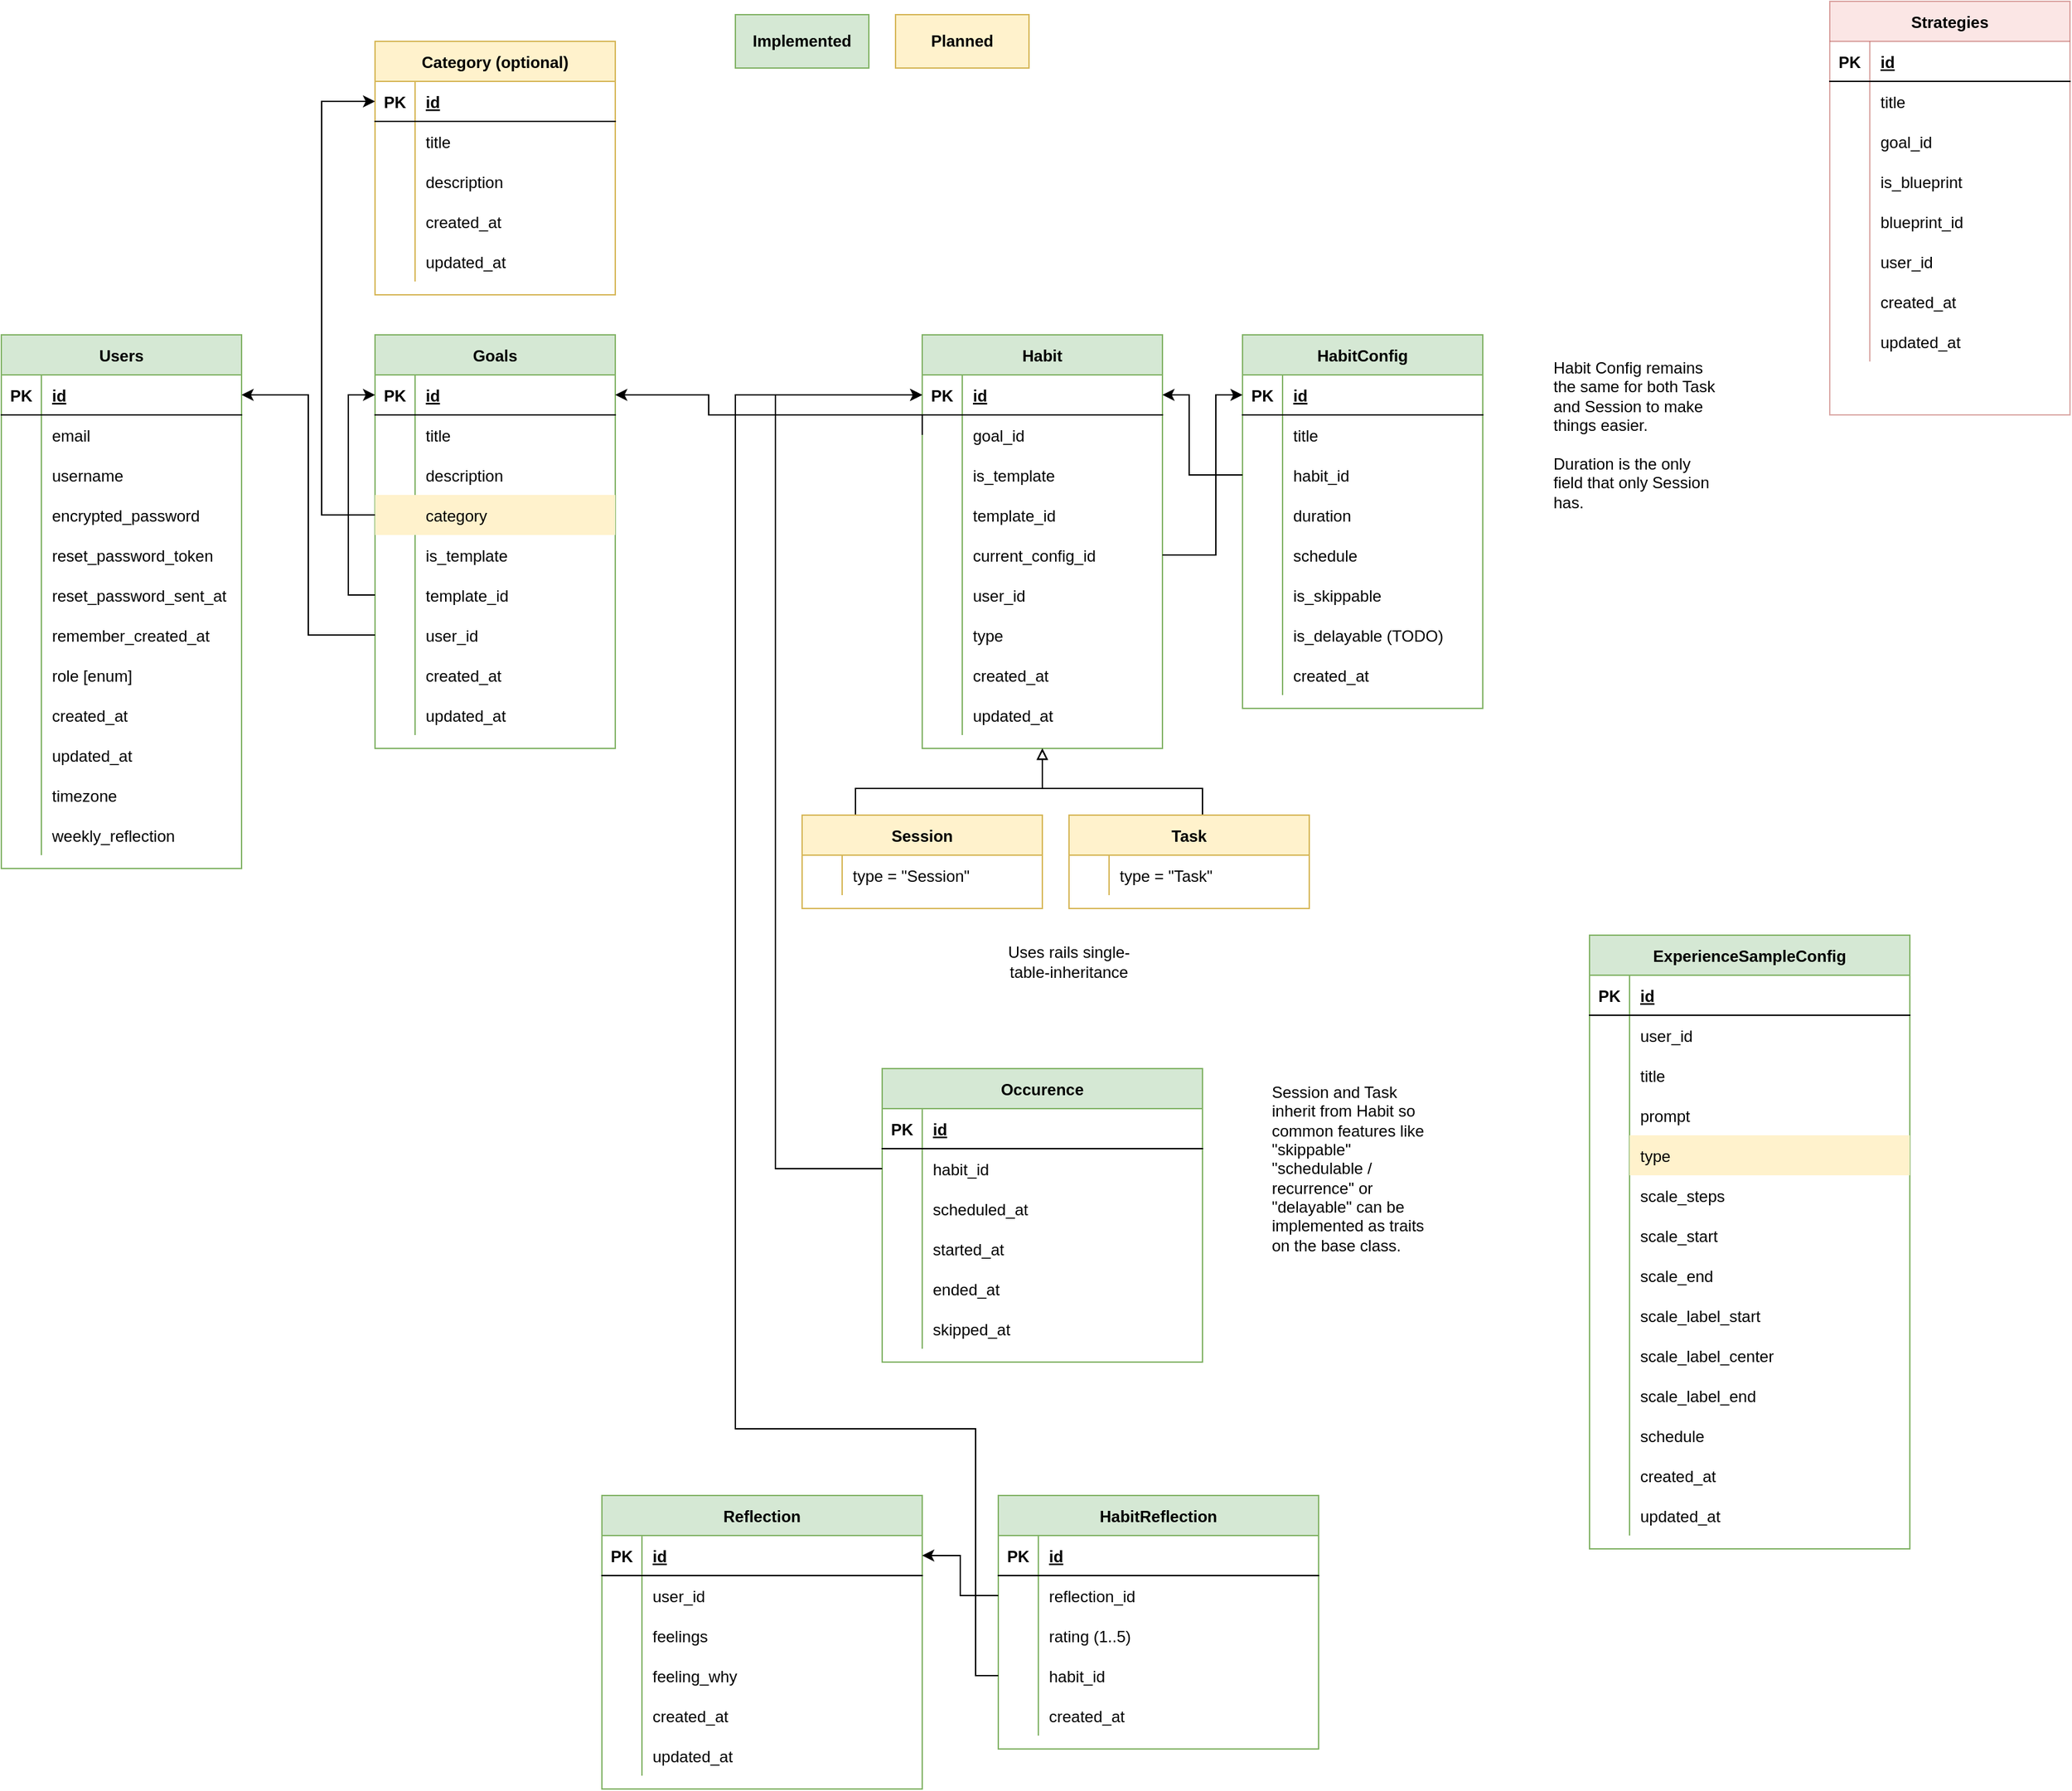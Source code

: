 <mxfile version="14.6.13" type="device"><diagram id="iod7akHwvHSzv4q-Z54l" name="Seite-1"><mxGraphModel dx="1106" dy="2172" grid="1" gridSize="10" guides="1" tooltips="1" connect="1" arrows="1" fold="1" page="1" pageScale="1" pageWidth="827" pageHeight="1169" math="0" shadow="0"><root><mxCell id="0"/><mxCell id="1" parent="0"/><mxCell id="cI2ZwkIICjgmsvH1FSpm-2" value="Users" style="shape=table;startSize=30;container=1;collapsible=1;childLayout=tableLayout;fixedRows=1;rowLines=0;fontStyle=1;align=center;resizeLast=1;fillColor=#d5e8d4;strokeColor=#82b366;" parent="1" vertex="1"><mxGeometry x="80" y="160" width="180" height="400" as="geometry"/></mxCell><mxCell id="cI2ZwkIICjgmsvH1FSpm-3" value="" style="shape=partialRectangle;collapsible=0;dropTarget=0;pointerEvents=0;fillColor=none;top=0;left=0;bottom=1;right=0;points=[[0,0.5],[1,0.5]];portConstraint=eastwest;" parent="cI2ZwkIICjgmsvH1FSpm-2" vertex="1"><mxGeometry y="30" width="180" height="30" as="geometry"/></mxCell><mxCell id="cI2ZwkIICjgmsvH1FSpm-4" value="PK" style="shape=partialRectangle;connectable=0;fillColor=none;top=0;left=0;bottom=0;right=0;fontStyle=1;overflow=hidden;" parent="cI2ZwkIICjgmsvH1FSpm-3" vertex="1"><mxGeometry width="30" height="30" as="geometry"/></mxCell><mxCell id="cI2ZwkIICjgmsvH1FSpm-5" value="id" style="shape=partialRectangle;connectable=0;fillColor=none;top=0;left=0;bottom=0;right=0;align=left;spacingLeft=6;fontStyle=5;overflow=hidden;" parent="cI2ZwkIICjgmsvH1FSpm-3" vertex="1"><mxGeometry x="30" width="150" height="30" as="geometry"/></mxCell><mxCell id="cI2ZwkIICjgmsvH1FSpm-6" value="" style="shape=partialRectangle;collapsible=0;dropTarget=0;pointerEvents=0;fillColor=none;top=0;left=0;bottom=0;right=0;points=[[0,0.5],[1,0.5]];portConstraint=eastwest;" parent="cI2ZwkIICjgmsvH1FSpm-2" vertex="1"><mxGeometry y="60" width="180" height="30" as="geometry"/></mxCell><mxCell id="cI2ZwkIICjgmsvH1FSpm-7" value="" style="shape=partialRectangle;connectable=0;fillColor=none;top=0;left=0;bottom=0;right=0;editable=1;overflow=hidden;" parent="cI2ZwkIICjgmsvH1FSpm-6" vertex="1"><mxGeometry width="30" height="30" as="geometry"/></mxCell><mxCell id="cI2ZwkIICjgmsvH1FSpm-8" value="email" style="shape=partialRectangle;connectable=0;fillColor=none;top=0;left=0;bottom=0;right=0;align=left;spacingLeft=6;overflow=hidden;" parent="cI2ZwkIICjgmsvH1FSpm-6" vertex="1"><mxGeometry x="30" width="150" height="30" as="geometry"/></mxCell><mxCell id="WAV9Lztf5hKjZB7Wc6Pn-4" value="" style="shape=partialRectangle;collapsible=0;dropTarget=0;pointerEvents=0;fillColor=none;top=0;left=0;bottom=0;right=0;points=[[0,0.5],[1,0.5]];portConstraint=eastwest;" parent="cI2ZwkIICjgmsvH1FSpm-2" vertex="1"><mxGeometry y="90" width="180" height="30" as="geometry"/></mxCell><mxCell id="WAV9Lztf5hKjZB7Wc6Pn-5" value="" style="shape=partialRectangle;connectable=0;fillColor=none;top=0;left=0;bottom=0;right=0;editable=1;overflow=hidden;" parent="WAV9Lztf5hKjZB7Wc6Pn-4" vertex="1"><mxGeometry width="30" height="30" as="geometry"/></mxCell><mxCell id="WAV9Lztf5hKjZB7Wc6Pn-6" value="username" style="shape=partialRectangle;connectable=0;fillColor=none;top=0;left=0;bottom=0;right=0;align=left;spacingLeft=6;overflow=hidden;" parent="WAV9Lztf5hKjZB7Wc6Pn-4" vertex="1"><mxGeometry x="30" width="150" height="30" as="geometry"/></mxCell><mxCell id="cI2ZwkIICjgmsvH1FSpm-9" value="" style="shape=partialRectangle;collapsible=0;dropTarget=0;pointerEvents=0;fillColor=none;top=0;left=0;bottom=0;right=0;points=[[0,0.5],[1,0.5]];portConstraint=eastwest;" parent="cI2ZwkIICjgmsvH1FSpm-2" vertex="1"><mxGeometry y="120" width="180" height="30" as="geometry"/></mxCell><mxCell id="cI2ZwkIICjgmsvH1FSpm-10" value="" style="shape=partialRectangle;connectable=0;fillColor=none;top=0;left=0;bottom=0;right=0;editable=1;overflow=hidden;" parent="cI2ZwkIICjgmsvH1FSpm-9" vertex="1"><mxGeometry width="30" height="30" as="geometry"/></mxCell><mxCell id="cI2ZwkIICjgmsvH1FSpm-11" value="encrypted_password" style="shape=partialRectangle;connectable=0;fillColor=none;top=0;left=0;bottom=0;right=0;align=left;spacingLeft=6;overflow=hidden;" parent="cI2ZwkIICjgmsvH1FSpm-9" vertex="1"><mxGeometry x="30" width="150" height="30" as="geometry"/></mxCell><mxCell id="cI2ZwkIICjgmsvH1FSpm-12" value="" style="shape=partialRectangle;collapsible=0;dropTarget=0;pointerEvents=0;fillColor=none;top=0;left=0;bottom=0;right=0;points=[[0,0.5],[1,0.5]];portConstraint=eastwest;" parent="cI2ZwkIICjgmsvH1FSpm-2" vertex="1"><mxGeometry y="150" width="180" height="30" as="geometry"/></mxCell><mxCell id="cI2ZwkIICjgmsvH1FSpm-13" value="" style="shape=partialRectangle;connectable=0;fillColor=none;top=0;left=0;bottom=0;right=0;editable=1;overflow=hidden;" parent="cI2ZwkIICjgmsvH1FSpm-12" vertex="1"><mxGeometry width="30" height="30" as="geometry"/></mxCell><mxCell id="cI2ZwkIICjgmsvH1FSpm-14" value="reset_password_token" style="shape=partialRectangle;connectable=0;fillColor=none;top=0;left=0;bottom=0;right=0;align=left;spacingLeft=6;overflow=hidden;" parent="cI2ZwkIICjgmsvH1FSpm-12" vertex="1"><mxGeometry x="30" width="150" height="30" as="geometry"/></mxCell><mxCell id="cI2ZwkIICjgmsvH1FSpm-15" value="" style="shape=partialRectangle;collapsible=0;dropTarget=0;pointerEvents=0;fillColor=none;top=0;left=0;bottom=0;right=0;points=[[0,0.5],[1,0.5]];portConstraint=eastwest;" parent="cI2ZwkIICjgmsvH1FSpm-2" vertex="1"><mxGeometry y="180" width="180" height="30" as="geometry"/></mxCell><mxCell id="cI2ZwkIICjgmsvH1FSpm-16" value="" style="shape=partialRectangle;connectable=0;fillColor=none;top=0;left=0;bottom=0;right=0;editable=1;overflow=hidden;" parent="cI2ZwkIICjgmsvH1FSpm-15" vertex="1"><mxGeometry width="30" height="30" as="geometry"/></mxCell><mxCell id="cI2ZwkIICjgmsvH1FSpm-17" value="reset_password_sent_at" style="shape=partialRectangle;connectable=0;fillColor=none;top=0;left=0;bottom=0;right=0;align=left;spacingLeft=6;overflow=hidden;" parent="cI2ZwkIICjgmsvH1FSpm-15" vertex="1"><mxGeometry x="30" width="150" height="30" as="geometry"/></mxCell><mxCell id="cI2ZwkIICjgmsvH1FSpm-18" value="" style="shape=partialRectangle;collapsible=0;dropTarget=0;pointerEvents=0;fillColor=none;top=0;left=0;bottom=0;right=0;points=[[0,0.5],[1,0.5]];portConstraint=eastwest;" parent="cI2ZwkIICjgmsvH1FSpm-2" vertex="1"><mxGeometry y="210" width="180" height="30" as="geometry"/></mxCell><mxCell id="cI2ZwkIICjgmsvH1FSpm-19" value="" style="shape=partialRectangle;connectable=0;fillColor=none;top=0;left=0;bottom=0;right=0;editable=1;overflow=hidden;" parent="cI2ZwkIICjgmsvH1FSpm-18" vertex="1"><mxGeometry width="30" height="30" as="geometry"/></mxCell><mxCell id="cI2ZwkIICjgmsvH1FSpm-20" value="remember_created_at" style="shape=partialRectangle;connectable=0;fillColor=none;top=0;left=0;bottom=0;right=0;align=left;spacingLeft=6;overflow=hidden;" parent="cI2ZwkIICjgmsvH1FSpm-18" vertex="1"><mxGeometry x="30" width="150" height="30" as="geometry"/></mxCell><mxCell id="1tgRmycwc1fhKmyekP3c-1" value="" style="shape=partialRectangle;collapsible=0;dropTarget=0;pointerEvents=0;fillColor=none;top=0;left=0;bottom=0;right=0;points=[[0,0.5],[1,0.5]];portConstraint=eastwest;" parent="cI2ZwkIICjgmsvH1FSpm-2" vertex="1"><mxGeometry y="240" width="180" height="30" as="geometry"/></mxCell><mxCell id="1tgRmycwc1fhKmyekP3c-2" value="" style="shape=partialRectangle;connectable=0;fillColor=none;top=0;left=0;bottom=0;right=0;editable=1;overflow=hidden;" parent="1tgRmycwc1fhKmyekP3c-1" vertex="1"><mxGeometry width="30" height="30" as="geometry"/></mxCell><mxCell id="1tgRmycwc1fhKmyekP3c-3" value="role [enum]" style="shape=partialRectangle;connectable=0;fillColor=none;top=0;left=0;bottom=0;right=0;align=left;spacingLeft=6;overflow=hidden;" parent="1tgRmycwc1fhKmyekP3c-1" vertex="1"><mxGeometry x="30" width="150" height="30" as="geometry"/></mxCell><mxCell id="cI2ZwkIICjgmsvH1FSpm-21" value="" style="shape=partialRectangle;collapsible=0;dropTarget=0;pointerEvents=0;fillColor=none;top=0;left=0;bottom=0;right=0;points=[[0,0.5],[1,0.5]];portConstraint=eastwest;" parent="cI2ZwkIICjgmsvH1FSpm-2" vertex="1"><mxGeometry y="270" width="180" height="30" as="geometry"/></mxCell><mxCell id="cI2ZwkIICjgmsvH1FSpm-22" value="" style="shape=partialRectangle;connectable=0;fillColor=none;top=0;left=0;bottom=0;right=0;editable=1;overflow=hidden;" parent="cI2ZwkIICjgmsvH1FSpm-21" vertex="1"><mxGeometry width="30" height="30" as="geometry"/></mxCell><mxCell id="cI2ZwkIICjgmsvH1FSpm-23" value="created_at" style="shape=partialRectangle;connectable=0;fillColor=none;top=0;left=0;bottom=0;right=0;align=left;spacingLeft=6;overflow=hidden;" parent="cI2ZwkIICjgmsvH1FSpm-21" vertex="1"><mxGeometry x="30" width="150" height="30" as="geometry"/></mxCell><mxCell id="cI2ZwkIICjgmsvH1FSpm-24" value="" style="shape=partialRectangle;collapsible=0;dropTarget=0;pointerEvents=0;fillColor=none;top=0;left=0;bottom=0;right=0;points=[[0,0.5],[1,0.5]];portConstraint=eastwest;" parent="cI2ZwkIICjgmsvH1FSpm-2" vertex="1"><mxGeometry y="300" width="180" height="30" as="geometry"/></mxCell><mxCell id="cI2ZwkIICjgmsvH1FSpm-25" value="" style="shape=partialRectangle;connectable=0;fillColor=none;top=0;left=0;bottom=0;right=0;editable=1;overflow=hidden;" parent="cI2ZwkIICjgmsvH1FSpm-24" vertex="1"><mxGeometry width="30" height="30" as="geometry"/></mxCell><mxCell id="cI2ZwkIICjgmsvH1FSpm-26" value="updated_at" style="shape=partialRectangle;connectable=0;fillColor=none;top=0;left=0;bottom=0;right=0;align=left;spacingLeft=6;overflow=hidden;" parent="cI2ZwkIICjgmsvH1FSpm-24" vertex="1"><mxGeometry x="30" width="150" height="30" as="geometry"/></mxCell><mxCell id="6VnUZTYoMvbvcf5VmG1a-1" value="" style="shape=partialRectangle;collapsible=0;dropTarget=0;pointerEvents=0;fillColor=none;top=0;left=0;bottom=0;right=0;points=[[0,0.5],[1,0.5]];portConstraint=eastwest;" parent="cI2ZwkIICjgmsvH1FSpm-2" vertex="1"><mxGeometry y="330" width="180" height="30" as="geometry"/></mxCell><mxCell id="6VnUZTYoMvbvcf5VmG1a-2" value="" style="shape=partialRectangle;connectable=0;fillColor=none;top=0;left=0;bottom=0;right=0;editable=1;overflow=hidden;" parent="6VnUZTYoMvbvcf5VmG1a-1" vertex="1"><mxGeometry width="30" height="30" as="geometry"/></mxCell><mxCell id="6VnUZTYoMvbvcf5VmG1a-3" value="timezone" style="shape=partialRectangle;connectable=0;fillColor=none;top=0;left=0;bottom=0;right=0;align=left;spacingLeft=6;overflow=hidden;" parent="6VnUZTYoMvbvcf5VmG1a-1" vertex="1"><mxGeometry x="30" width="150" height="30" as="geometry"/></mxCell><mxCell id="6VnUZTYoMvbvcf5VmG1a-4" value="" style="shape=partialRectangle;collapsible=0;dropTarget=0;pointerEvents=0;fillColor=none;top=0;left=0;bottom=0;right=0;points=[[0,0.5],[1,0.5]];portConstraint=eastwest;" parent="cI2ZwkIICjgmsvH1FSpm-2" vertex="1"><mxGeometry y="360" width="180" height="30" as="geometry"/></mxCell><mxCell id="6VnUZTYoMvbvcf5VmG1a-5" value="" style="shape=partialRectangle;connectable=0;fillColor=none;top=0;left=0;bottom=0;right=0;editable=1;overflow=hidden;" parent="6VnUZTYoMvbvcf5VmG1a-4" vertex="1"><mxGeometry width="30" height="30" as="geometry"/></mxCell><mxCell id="6VnUZTYoMvbvcf5VmG1a-6" value="weekly_reflection" style="shape=partialRectangle;connectable=0;fillColor=none;top=0;left=0;bottom=0;right=0;align=left;spacingLeft=6;overflow=hidden;" parent="6VnUZTYoMvbvcf5VmG1a-4" vertex="1"><mxGeometry x="30" width="150" height="30" as="geometry"/></mxCell><mxCell id="cI2ZwkIICjgmsvH1FSpm-27" value="Goals" style="shape=table;startSize=30;container=1;collapsible=1;childLayout=tableLayout;fixedRows=1;rowLines=0;fontStyle=1;align=center;resizeLast=1;fillColor=#d5e8d4;strokeColor=#82b366;" parent="1" vertex="1"><mxGeometry x="360" y="160" width="180" height="310" as="geometry"/></mxCell><mxCell id="cI2ZwkIICjgmsvH1FSpm-28" value="" style="shape=partialRectangle;collapsible=0;dropTarget=0;pointerEvents=0;fillColor=none;top=0;left=0;bottom=1;right=0;points=[[0,0.5],[1,0.5]];portConstraint=eastwest;" parent="cI2ZwkIICjgmsvH1FSpm-27" vertex="1"><mxGeometry y="30" width="180" height="30" as="geometry"/></mxCell><mxCell id="cI2ZwkIICjgmsvH1FSpm-29" value="PK" style="shape=partialRectangle;connectable=0;fillColor=none;top=0;left=0;bottom=0;right=0;fontStyle=1;overflow=hidden;" parent="cI2ZwkIICjgmsvH1FSpm-28" vertex="1"><mxGeometry width="30" height="30" as="geometry"/></mxCell><mxCell id="cI2ZwkIICjgmsvH1FSpm-30" value="id" style="shape=partialRectangle;connectable=0;fillColor=none;top=0;left=0;bottom=0;right=0;align=left;spacingLeft=6;fontStyle=5;overflow=hidden;" parent="cI2ZwkIICjgmsvH1FSpm-28" vertex="1"><mxGeometry x="30" width="150" height="30" as="geometry"/></mxCell><mxCell id="cI2ZwkIICjgmsvH1FSpm-31" value="" style="shape=partialRectangle;collapsible=0;dropTarget=0;pointerEvents=0;fillColor=none;top=0;left=0;bottom=0;right=0;points=[[0,0.5],[1,0.5]];portConstraint=eastwest;" parent="cI2ZwkIICjgmsvH1FSpm-27" vertex="1"><mxGeometry y="60" width="180" height="30" as="geometry"/></mxCell><mxCell id="cI2ZwkIICjgmsvH1FSpm-32" value="" style="shape=partialRectangle;connectable=0;fillColor=none;top=0;left=0;bottom=0;right=0;editable=1;overflow=hidden;" parent="cI2ZwkIICjgmsvH1FSpm-31" vertex="1"><mxGeometry width="30" height="30" as="geometry"/></mxCell><mxCell id="cI2ZwkIICjgmsvH1FSpm-33" value="title" style="shape=partialRectangle;connectable=0;fillColor=none;top=0;left=0;bottom=0;right=0;align=left;spacingLeft=6;overflow=hidden;" parent="cI2ZwkIICjgmsvH1FSpm-31" vertex="1"><mxGeometry x="30" width="150" height="30" as="geometry"/></mxCell><mxCell id="cI2ZwkIICjgmsvH1FSpm-34" value="" style="shape=partialRectangle;collapsible=0;dropTarget=0;pointerEvents=0;fillColor=none;top=0;left=0;bottom=0;right=0;points=[[0,0.5],[1,0.5]];portConstraint=eastwest;" parent="cI2ZwkIICjgmsvH1FSpm-27" vertex="1"><mxGeometry y="90" width="180" height="30" as="geometry"/></mxCell><mxCell id="cI2ZwkIICjgmsvH1FSpm-35" value="" style="shape=partialRectangle;connectable=0;fillColor=none;top=0;left=0;bottom=0;right=0;editable=1;overflow=hidden;" parent="cI2ZwkIICjgmsvH1FSpm-34" vertex="1"><mxGeometry width="30" height="30" as="geometry"/></mxCell><mxCell id="cI2ZwkIICjgmsvH1FSpm-36" value="description" style="shape=partialRectangle;connectable=0;fillColor=none;top=0;left=0;bottom=0;right=0;align=left;spacingLeft=6;overflow=hidden;" parent="cI2ZwkIICjgmsvH1FSpm-34" vertex="1"><mxGeometry x="30" width="150" height="30" as="geometry"/></mxCell><mxCell id="cI2ZwkIICjgmsvH1FSpm-37" value="" style="shape=partialRectangle;collapsible=0;dropTarget=0;pointerEvents=0;fillColor=#fff2cc;top=0;left=0;bottom=0;right=0;points=[[0,0.5],[1,0.5]];portConstraint=eastwest;strokeColor=#d6b656;" parent="cI2ZwkIICjgmsvH1FSpm-27" vertex="1"><mxGeometry y="120" width="180" height="30" as="geometry"/></mxCell><mxCell id="cI2ZwkIICjgmsvH1FSpm-38" value="" style="shape=partialRectangle;connectable=0;fillColor=none;top=0;left=0;bottom=0;right=0;editable=1;overflow=hidden;" parent="cI2ZwkIICjgmsvH1FSpm-37" vertex="1"><mxGeometry width="30" height="30" as="geometry"/></mxCell><mxCell id="cI2ZwkIICjgmsvH1FSpm-39" value="category" style="shape=partialRectangle;connectable=0;fillColor=none;top=0;left=0;bottom=0;right=0;align=left;spacingLeft=6;overflow=hidden;" parent="cI2ZwkIICjgmsvH1FSpm-37" vertex="1"><mxGeometry x="30" width="150" height="30" as="geometry"/></mxCell><mxCell id="WAV9Lztf5hKjZB7Wc6Pn-42" value="" style="shape=partialRectangle;collapsible=0;dropTarget=0;pointerEvents=0;fillColor=none;top=0;left=0;bottom=0;right=0;points=[[0,0.5],[1,0.5]];portConstraint=eastwest;" parent="cI2ZwkIICjgmsvH1FSpm-27" vertex="1"><mxGeometry y="150" width="180" height="30" as="geometry"/></mxCell><mxCell id="WAV9Lztf5hKjZB7Wc6Pn-43" value="" style="shape=partialRectangle;connectable=0;fillColor=none;top=0;left=0;bottom=0;right=0;editable=1;overflow=hidden;" parent="WAV9Lztf5hKjZB7Wc6Pn-42" vertex="1"><mxGeometry width="30" height="30" as="geometry"/></mxCell><mxCell id="WAV9Lztf5hKjZB7Wc6Pn-44" value="is_template" style="shape=partialRectangle;connectable=0;top=0;left=0;bottom=0;right=0;align=left;spacingLeft=6;overflow=hidden;fillColor=none;" parent="WAV9Lztf5hKjZB7Wc6Pn-42" vertex="1"><mxGeometry x="30" width="150" height="30" as="geometry"/></mxCell><mxCell id="WAV9Lztf5hKjZB7Wc6Pn-80" style="edgeStyle=orthogonalEdgeStyle;rounded=0;orthogonalLoop=1;jettySize=auto;html=1;exitX=0;exitY=0.5;exitDx=0;exitDy=0;entryX=0;entryY=0.5;entryDx=0;entryDy=0;" parent="cI2ZwkIICjgmsvH1FSpm-27" source="WAV9Lztf5hKjZB7Wc6Pn-35" target="cI2ZwkIICjgmsvH1FSpm-28" edge="1"><mxGeometry relative="1" as="geometry"/></mxCell><mxCell id="WAV9Lztf5hKjZB7Wc6Pn-35" value="" style="shape=partialRectangle;collapsible=0;dropTarget=0;pointerEvents=0;fillColor=none;top=0;left=0;bottom=0;right=0;points=[[0,0.5],[1,0.5]];portConstraint=eastwest;" parent="cI2ZwkIICjgmsvH1FSpm-27" vertex="1"><mxGeometry y="180" width="180" height="30" as="geometry"/></mxCell><mxCell id="WAV9Lztf5hKjZB7Wc6Pn-36" value="" style="shape=partialRectangle;connectable=0;fillColor=none;top=0;left=0;bottom=0;right=0;editable=1;overflow=hidden;" parent="WAV9Lztf5hKjZB7Wc6Pn-35" vertex="1"><mxGeometry width="30" height="30" as="geometry"/></mxCell><mxCell id="WAV9Lztf5hKjZB7Wc6Pn-37" value="template_id" style="shape=partialRectangle;connectable=0;top=0;left=0;bottom=0;right=0;align=left;spacingLeft=6;overflow=hidden;fillColor=none;" parent="WAV9Lztf5hKjZB7Wc6Pn-35" vertex="1"><mxGeometry x="30" width="150" height="30" as="geometry"/></mxCell><mxCell id="WAV9Lztf5hKjZB7Wc6Pn-38" value="" style="shape=partialRectangle;collapsible=0;dropTarget=0;pointerEvents=0;fillColor=none;top=0;left=0;bottom=0;right=0;points=[[0,0.5],[1,0.5]];portConstraint=eastwest;" parent="cI2ZwkIICjgmsvH1FSpm-27" vertex="1"><mxGeometry y="210" width="180" height="30" as="geometry"/></mxCell><mxCell id="WAV9Lztf5hKjZB7Wc6Pn-39" value="" style="shape=partialRectangle;connectable=0;fillColor=none;top=0;left=0;bottom=0;right=0;editable=1;overflow=hidden;" parent="WAV9Lztf5hKjZB7Wc6Pn-38" vertex="1"><mxGeometry width="30" height="30" as="geometry"/></mxCell><mxCell id="WAV9Lztf5hKjZB7Wc6Pn-40" value="user_id" style="shape=partialRectangle;connectable=0;top=0;left=0;bottom=0;right=0;align=left;spacingLeft=6;overflow=hidden;fillColor=none;" parent="WAV9Lztf5hKjZB7Wc6Pn-38" vertex="1"><mxGeometry x="30" width="150" height="30" as="geometry"/></mxCell><mxCell id="WAV9Lztf5hKjZB7Wc6Pn-45" value="" style="shape=partialRectangle;collapsible=0;dropTarget=0;pointerEvents=0;fillColor=none;top=0;left=0;bottom=0;right=0;points=[[0,0.5],[1,0.5]];portConstraint=eastwest;" parent="cI2ZwkIICjgmsvH1FSpm-27" vertex="1"><mxGeometry y="240" width="180" height="30" as="geometry"/></mxCell><mxCell id="WAV9Lztf5hKjZB7Wc6Pn-46" value="" style="shape=partialRectangle;connectable=0;fillColor=none;top=0;left=0;bottom=0;right=0;editable=1;overflow=hidden;" parent="WAV9Lztf5hKjZB7Wc6Pn-45" vertex="1"><mxGeometry width="30" height="30" as="geometry"/></mxCell><mxCell id="WAV9Lztf5hKjZB7Wc6Pn-47" value="created_at" style="shape=partialRectangle;connectable=0;fillColor=none;top=0;left=0;bottom=0;right=0;align=left;spacingLeft=6;overflow=hidden;" parent="WAV9Lztf5hKjZB7Wc6Pn-45" vertex="1"><mxGeometry x="30" width="150" height="30" as="geometry"/></mxCell><mxCell id="WAV9Lztf5hKjZB7Wc6Pn-48" value="" style="shape=partialRectangle;collapsible=0;dropTarget=0;pointerEvents=0;fillColor=none;top=0;left=0;bottom=0;right=0;points=[[0,0.5],[1,0.5]];portConstraint=eastwest;" parent="cI2ZwkIICjgmsvH1FSpm-27" vertex="1"><mxGeometry y="270" width="180" height="30" as="geometry"/></mxCell><mxCell id="WAV9Lztf5hKjZB7Wc6Pn-49" value="" style="shape=partialRectangle;connectable=0;fillColor=none;top=0;left=0;bottom=0;right=0;editable=1;overflow=hidden;" parent="WAV9Lztf5hKjZB7Wc6Pn-48" vertex="1"><mxGeometry width="30" height="30" as="geometry"/></mxCell><mxCell id="WAV9Lztf5hKjZB7Wc6Pn-50" value="updated_at" style="shape=partialRectangle;connectable=0;fillColor=none;top=0;left=0;bottom=0;right=0;align=left;spacingLeft=6;overflow=hidden;" parent="WAV9Lztf5hKjZB7Wc6Pn-48" vertex="1"><mxGeometry x="30" width="150" height="30" as="geometry"/></mxCell><mxCell id="cI2ZwkIICjgmsvH1FSpm-40" value="Strategies" style="shape=table;startSize=30;container=1;collapsible=1;childLayout=tableLayout;fixedRows=1;rowLines=0;fontStyle=1;align=center;resizeLast=1;fillColor=#f8cecc;strokeColor=#b85450;opacity=50;" parent="1" vertex="1"><mxGeometry x="1450" y="-90" width="180" height="310" as="geometry"/></mxCell><mxCell id="cI2ZwkIICjgmsvH1FSpm-41" value="" style="shape=partialRectangle;collapsible=0;dropTarget=0;pointerEvents=0;fillColor=none;top=0;left=0;bottom=1;right=0;points=[[0,0.5],[1,0.5]];portConstraint=eastwest;" parent="cI2ZwkIICjgmsvH1FSpm-40" vertex="1"><mxGeometry y="30" width="180" height="30" as="geometry"/></mxCell><mxCell id="cI2ZwkIICjgmsvH1FSpm-42" value="PK" style="shape=partialRectangle;connectable=0;fillColor=none;top=0;left=0;bottom=0;right=0;fontStyle=1;overflow=hidden;" parent="cI2ZwkIICjgmsvH1FSpm-41" vertex="1"><mxGeometry width="30" height="30" as="geometry"/></mxCell><mxCell id="cI2ZwkIICjgmsvH1FSpm-43" value="id" style="shape=partialRectangle;connectable=0;fillColor=none;top=0;left=0;bottom=0;right=0;align=left;spacingLeft=6;fontStyle=5;overflow=hidden;" parent="cI2ZwkIICjgmsvH1FSpm-41" vertex="1"><mxGeometry x="30" width="150" height="30" as="geometry"/></mxCell><mxCell id="cI2ZwkIICjgmsvH1FSpm-44" value="" style="shape=partialRectangle;collapsible=0;dropTarget=0;pointerEvents=0;fillColor=none;top=0;left=0;bottom=0;right=0;points=[[0,0.5],[1,0.5]];portConstraint=eastwest;" parent="cI2ZwkIICjgmsvH1FSpm-40" vertex="1"><mxGeometry y="60" width="180" height="30" as="geometry"/></mxCell><mxCell id="cI2ZwkIICjgmsvH1FSpm-45" value="" style="shape=partialRectangle;connectable=0;fillColor=none;top=0;left=0;bottom=0;right=0;editable=1;overflow=hidden;" parent="cI2ZwkIICjgmsvH1FSpm-44" vertex="1"><mxGeometry width="30" height="30" as="geometry"/></mxCell><mxCell id="cI2ZwkIICjgmsvH1FSpm-46" value="title" style="shape=partialRectangle;connectable=0;fillColor=none;top=0;left=0;bottom=0;right=0;align=left;spacingLeft=6;overflow=hidden;" parent="cI2ZwkIICjgmsvH1FSpm-44" vertex="1"><mxGeometry x="30" width="150" height="30" as="geometry"/></mxCell><mxCell id="WAV9Lztf5hKjZB7Wc6Pn-26" value="" style="shape=partialRectangle;collapsible=0;dropTarget=0;pointerEvents=0;fillColor=none;top=0;left=0;bottom=0;right=0;points=[[0,0.5],[1,0.5]];portConstraint=eastwest;" parent="cI2ZwkIICjgmsvH1FSpm-40" vertex="1"><mxGeometry y="90" width="180" height="30" as="geometry"/></mxCell><mxCell id="WAV9Lztf5hKjZB7Wc6Pn-27" value="" style="shape=partialRectangle;connectable=0;fillColor=none;top=0;left=0;bottom=0;right=0;editable=1;overflow=hidden;" parent="WAV9Lztf5hKjZB7Wc6Pn-26" vertex="1"><mxGeometry width="30" height="30" as="geometry"/></mxCell><mxCell id="WAV9Lztf5hKjZB7Wc6Pn-28" value="goal_id" style="shape=partialRectangle;connectable=0;fillColor=none;top=0;left=0;bottom=0;right=0;align=left;spacingLeft=6;overflow=hidden;" parent="WAV9Lztf5hKjZB7Wc6Pn-26" vertex="1"><mxGeometry x="30" width="150" height="30" as="geometry"/></mxCell><mxCell id="WAV9Lztf5hKjZB7Wc6Pn-81" value="" style="shape=partialRectangle;collapsible=0;dropTarget=0;pointerEvents=0;fillColor=none;top=0;left=0;bottom=0;right=0;points=[[0,0.5],[1,0.5]];portConstraint=eastwest;" parent="cI2ZwkIICjgmsvH1FSpm-40" vertex="1"><mxGeometry y="120" width="180" height="30" as="geometry"/></mxCell><mxCell id="WAV9Lztf5hKjZB7Wc6Pn-82" value="" style="shape=partialRectangle;connectable=0;fillColor=none;top=0;left=0;bottom=0;right=0;editable=1;overflow=hidden;" parent="WAV9Lztf5hKjZB7Wc6Pn-81" vertex="1"><mxGeometry width="30" height="30" as="geometry"/></mxCell><mxCell id="WAV9Lztf5hKjZB7Wc6Pn-83" value="is_blueprint" style="shape=partialRectangle;connectable=0;top=0;left=0;bottom=0;right=0;align=left;spacingLeft=6;overflow=hidden;fillColor=none;" parent="WAV9Lztf5hKjZB7Wc6Pn-81" vertex="1"><mxGeometry x="30" width="150" height="30" as="geometry"/></mxCell><mxCell id="WAV9Lztf5hKjZB7Wc6Pn-84" value="" style="shape=partialRectangle;collapsible=0;dropTarget=0;pointerEvents=0;fillColor=none;top=0;left=0;bottom=0;right=0;points=[[0,0.5],[1,0.5]];portConstraint=eastwest;" parent="cI2ZwkIICjgmsvH1FSpm-40" vertex="1"><mxGeometry y="150" width="180" height="30" as="geometry"/></mxCell><mxCell id="WAV9Lztf5hKjZB7Wc6Pn-85" value="" style="shape=partialRectangle;connectable=0;fillColor=none;top=0;left=0;bottom=0;right=0;editable=1;overflow=hidden;" parent="WAV9Lztf5hKjZB7Wc6Pn-84" vertex="1"><mxGeometry width="30" height="30" as="geometry"/></mxCell><mxCell id="WAV9Lztf5hKjZB7Wc6Pn-86" value="blueprint_id" style="shape=partialRectangle;connectable=0;top=0;left=0;bottom=0;right=0;align=left;spacingLeft=6;overflow=hidden;fillColor=none;" parent="WAV9Lztf5hKjZB7Wc6Pn-84" vertex="1"><mxGeometry x="30" width="150" height="30" as="geometry"/></mxCell><mxCell id="WAV9Lztf5hKjZB7Wc6Pn-87" value="" style="shape=partialRectangle;collapsible=0;dropTarget=0;pointerEvents=0;fillColor=none;top=0;left=0;bottom=0;right=0;points=[[0,0.5],[1,0.5]];portConstraint=eastwest;" parent="cI2ZwkIICjgmsvH1FSpm-40" vertex="1"><mxGeometry y="180" width="180" height="30" as="geometry"/></mxCell><mxCell id="WAV9Lztf5hKjZB7Wc6Pn-88" value="" style="shape=partialRectangle;connectable=0;fillColor=none;top=0;left=0;bottom=0;right=0;editable=1;overflow=hidden;" parent="WAV9Lztf5hKjZB7Wc6Pn-87" vertex="1"><mxGeometry width="30" height="30" as="geometry"/></mxCell><mxCell id="WAV9Lztf5hKjZB7Wc6Pn-89" value="user_id" style="shape=partialRectangle;connectable=0;top=0;left=0;bottom=0;right=0;align=left;spacingLeft=6;overflow=hidden;fillColor=none;" parent="WAV9Lztf5hKjZB7Wc6Pn-87" vertex="1"><mxGeometry x="30" width="150" height="30" as="geometry"/></mxCell><mxCell id="cI2ZwkIICjgmsvH1FSpm-47" value="" style="shape=partialRectangle;collapsible=0;dropTarget=0;pointerEvents=0;fillColor=none;top=0;left=0;bottom=0;right=0;points=[[0,0.5],[1,0.5]];portConstraint=eastwest;" parent="cI2ZwkIICjgmsvH1FSpm-40" vertex="1"><mxGeometry y="210" width="180" height="30" as="geometry"/></mxCell><mxCell id="cI2ZwkIICjgmsvH1FSpm-48" value="" style="shape=partialRectangle;connectable=0;fillColor=none;top=0;left=0;bottom=0;right=0;editable=1;overflow=hidden;" parent="cI2ZwkIICjgmsvH1FSpm-47" vertex="1"><mxGeometry width="30" height="30" as="geometry"/></mxCell><mxCell id="cI2ZwkIICjgmsvH1FSpm-49" value="created_at" style="shape=partialRectangle;connectable=0;fillColor=none;top=0;left=0;bottom=0;right=0;align=left;spacingLeft=6;overflow=hidden;" parent="cI2ZwkIICjgmsvH1FSpm-47" vertex="1"><mxGeometry x="30" width="150" height="30" as="geometry"/></mxCell><mxCell id="cI2ZwkIICjgmsvH1FSpm-50" value="" style="shape=partialRectangle;collapsible=0;dropTarget=0;pointerEvents=0;fillColor=none;top=0;left=0;bottom=0;right=0;points=[[0,0.5],[1,0.5]];portConstraint=eastwest;" parent="cI2ZwkIICjgmsvH1FSpm-40" vertex="1"><mxGeometry y="240" width="180" height="30" as="geometry"/></mxCell><mxCell id="cI2ZwkIICjgmsvH1FSpm-51" value="" style="shape=partialRectangle;connectable=0;fillColor=none;top=0;left=0;bottom=0;right=0;editable=1;overflow=hidden;" parent="cI2ZwkIICjgmsvH1FSpm-50" vertex="1"><mxGeometry width="30" height="30" as="geometry"/></mxCell><mxCell id="cI2ZwkIICjgmsvH1FSpm-52" value="updated_at" style="shape=partialRectangle;connectable=0;fillColor=none;top=0;left=0;bottom=0;right=0;align=left;spacingLeft=6;overflow=hidden;" parent="cI2ZwkIICjgmsvH1FSpm-50" vertex="1"><mxGeometry x="30" width="150" height="30" as="geometry"/></mxCell><mxCell id="cI2ZwkIICjgmsvH1FSpm-53" value="Habit" style="shape=table;startSize=30;container=1;collapsible=1;childLayout=tableLayout;fixedRows=1;rowLines=0;fontStyle=1;align=center;resizeLast=1;fillColor=#d5e8d4;strokeColor=#82b366;" parent="1" vertex="1"><mxGeometry x="770" y="160" width="180" height="310" as="geometry"/></mxCell><mxCell id="cI2ZwkIICjgmsvH1FSpm-54" value="" style="shape=partialRectangle;collapsible=0;dropTarget=0;pointerEvents=0;fillColor=none;top=0;left=0;bottom=1;right=0;points=[[0,0.5],[1,0.5]];portConstraint=eastwest;" parent="cI2ZwkIICjgmsvH1FSpm-53" vertex="1"><mxGeometry y="30" width="180" height="30" as="geometry"/></mxCell><mxCell id="cI2ZwkIICjgmsvH1FSpm-55" value="PK" style="shape=partialRectangle;connectable=0;fillColor=none;top=0;left=0;bottom=0;right=0;fontStyle=1;overflow=hidden;" parent="cI2ZwkIICjgmsvH1FSpm-54" vertex="1"><mxGeometry width="30" height="30" as="geometry"/></mxCell><mxCell id="cI2ZwkIICjgmsvH1FSpm-56" value="id" style="shape=partialRectangle;connectable=0;fillColor=none;top=0;left=0;bottom=0;right=0;align=left;spacingLeft=6;fontStyle=5;overflow=hidden;" parent="cI2ZwkIICjgmsvH1FSpm-54" vertex="1"><mxGeometry x="30" width="150" height="30" as="geometry"/></mxCell><mxCell id="cI2ZwkIICjgmsvH1FSpm-60" value="" style="shape=partialRectangle;collapsible=0;dropTarget=0;pointerEvents=0;fillColor=none;top=0;left=0;bottom=0;right=0;points=[[0,0.5],[1,0.5]];portConstraint=eastwest;" parent="cI2ZwkIICjgmsvH1FSpm-53" vertex="1"><mxGeometry y="60" width="180" height="30" as="geometry"/></mxCell><mxCell id="cI2ZwkIICjgmsvH1FSpm-61" value="" style="shape=partialRectangle;connectable=0;fillColor=none;top=0;left=0;bottom=0;right=0;editable=1;overflow=hidden;" parent="cI2ZwkIICjgmsvH1FSpm-60" vertex="1"><mxGeometry width="30" height="30" as="geometry"/></mxCell><mxCell id="cI2ZwkIICjgmsvH1FSpm-62" value="goal_id" style="shape=partialRectangle;connectable=0;fillColor=none;top=0;left=0;bottom=0;right=0;align=left;spacingLeft=6;overflow=hidden;" parent="cI2ZwkIICjgmsvH1FSpm-60" vertex="1"><mxGeometry x="30" width="150" height="30" as="geometry"/></mxCell><mxCell id="WAV9Lztf5hKjZB7Wc6Pn-90" value="" style="shape=partialRectangle;collapsible=0;dropTarget=0;pointerEvents=0;fillColor=none;top=0;left=0;bottom=0;right=0;points=[[0,0.5],[1,0.5]];portConstraint=eastwest;" parent="cI2ZwkIICjgmsvH1FSpm-53" vertex="1"><mxGeometry y="90" width="180" height="30" as="geometry"/></mxCell><mxCell id="WAV9Lztf5hKjZB7Wc6Pn-91" value="" style="shape=partialRectangle;connectable=0;fillColor=none;top=0;left=0;bottom=0;right=0;editable=1;overflow=hidden;" parent="WAV9Lztf5hKjZB7Wc6Pn-90" vertex="1"><mxGeometry width="30" height="30" as="geometry"/></mxCell><mxCell id="WAV9Lztf5hKjZB7Wc6Pn-92" value="is_template" style="shape=partialRectangle;connectable=0;top=0;left=0;bottom=0;right=0;align=left;spacingLeft=6;overflow=hidden;fillColor=none;" parent="WAV9Lztf5hKjZB7Wc6Pn-90" vertex="1"><mxGeometry x="30" width="150" height="30" as="geometry"/></mxCell><mxCell id="wLq_m3CLguWN4QcPqb0C-43" value="" style="shape=partialRectangle;collapsible=0;dropTarget=0;pointerEvents=0;fillColor=none;top=0;left=0;bottom=0;right=0;points=[[0,0.5],[1,0.5]];portConstraint=eastwest;" parent="cI2ZwkIICjgmsvH1FSpm-53" vertex="1"><mxGeometry y="120" width="180" height="30" as="geometry"/></mxCell><mxCell id="wLq_m3CLguWN4QcPqb0C-44" value="" style="shape=partialRectangle;connectable=0;fillColor=none;top=0;left=0;bottom=0;right=0;editable=1;overflow=hidden;" parent="wLq_m3CLguWN4QcPqb0C-43" vertex="1"><mxGeometry width="30" height="30" as="geometry"/></mxCell><mxCell id="wLq_m3CLguWN4QcPqb0C-45" value="template_id" style="shape=partialRectangle;connectable=0;top=0;left=0;bottom=0;right=0;align=left;spacingLeft=6;overflow=hidden;strokeColor=#d6b656;fillColor=none;" parent="wLq_m3CLguWN4QcPqb0C-43" vertex="1"><mxGeometry x="30" width="150" height="30" as="geometry"/></mxCell><mxCell id="WAV9Lztf5hKjZB7Wc6Pn-99" value="" style="shape=partialRectangle;collapsible=0;dropTarget=0;pointerEvents=0;fillColor=none;top=0;left=0;bottom=0;right=0;points=[[0,0.5],[1,0.5]];portConstraint=eastwest;" parent="cI2ZwkIICjgmsvH1FSpm-53" vertex="1"><mxGeometry y="150" width="180" height="30" as="geometry"/></mxCell><mxCell id="WAV9Lztf5hKjZB7Wc6Pn-100" value="" style="shape=partialRectangle;connectable=0;fillColor=none;top=0;left=0;bottom=0;right=0;editable=1;overflow=hidden;" parent="WAV9Lztf5hKjZB7Wc6Pn-99" vertex="1"><mxGeometry width="30" height="30" as="geometry"/></mxCell><mxCell id="WAV9Lztf5hKjZB7Wc6Pn-101" value="current_config_id" style="shape=partialRectangle;connectable=0;top=0;left=0;bottom=0;right=0;align=left;spacingLeft=6;overflow=hidden;strokeColor=#d6b656;fillColor=none;" parent="WAV9Lztf5hKjZB7Wc6Pn-99" vertex="1"><mxGeometry x="30" width="150" height="30" as="geometry"/></mxCell><mxCell id="WAV9Lztf5hKjZB7Wc6Pn-102" value="" style="shape=partialRectangle;collapsible=0;dropTarget=0;pointerEvents=0;fillColor=none;top=0;left=0;bottom=0;right=0;points=[[0,0.5],[1,0.5]];portConstraint=eastwest;" parent="cI2ZwkIICjgmsvH1FSpm-53" vertex="1"><mxGeometry y="180" width="180" height="30" as="geometry"/></mxCell><mxCell id="WAV9Lztf5hKjZB7Wc6Pn-103" value="" style="shape=partialRectangle;connectable=0;fillColor=none;top=0;left=0;bottom=0;right=0;editable=1;overflow=hidden;" parent="WAV9Lztf5hKjZB7Wc6Pn-102" vertex="1"><mxGeometry width="30" height="30" as="geometry"/></mxCell><mxCell id="WAV9Lztf5hKjZB7Wc6Pn-104" value="user_id" style="shape=partialRectangle;connectable=0;top=0;left=0;bottom=0;right=0;align=left;spacingLeft=6;overflow=hidden;fillColor=none;" parent="WAV9Lztf5hKjZB7Wc6Pn-102" vertex="1"><mxGeometry x="30" width="150" height="30" as="geometry"/></mxCell><mxCell id="wLq_m3CLguWN4QcPqb0C-40" value="" style="shape=partialRectangle;collapsible=0;dropTarget=0;pointerEvents=0;fillColor=none;top=0;left=0;bottom=0;right=0;points=[[0,0.5],[1,0.5]];portConstraint=eastwest;" parent="cI2ZwkIICjgmsvH1FSpm-53" vertex="1"><mxGeometry y="210" width="180" height="30" as="geometry"/></mxCell><mxCell id="wLq_m3CLguWN4QcPqb0C-41" value="" style="shape=partialRectangle;connectable=0;fillColor=none;top=0;left=0;bottom=0;right=0;editable=1;overflow=hidden;" parent="wLq_m3CLguWN4QcPqb0C-40" vertex="1"><mxGeometry width="30" height="30" as="geometry"/></mxCell><mxCell id="wLq_m3CLguWN4QcPqb0C-42" value="type" style="shape=partialRectangle;connectable=0;top=0;left=0;bottom=0;right=0;align=left;spacingLeft=6;overflow=hidden;fillColor=none;" parent="wLq_m3CLguWN4QcPqb0C-40" vertex="1"><mxGeometry x="30" width="150" height="30" as="geometry"/></mxCell><mxCell id="cI2ZwkIICjgmsvH1FSpm-63" value="" style="shape=partialRectangle;collapsible=0;dropTarget=0;pointerEvents=0;fillColor=none;top=0;left=0;bottom=0;right=0;points=[[0,0.5],[1,0.5]];portConstraint=eastwest;" parent="cI2ZwkIICjgmsvH1FSpm-53" vertex="1"><mxGeometry y="240" width="180" height="30" as="geometry"/></mxCell><mxCell id="cI2ZwkIICjgmsvH1FSpm-64" value="" style="shape=partialRectangle;connectable=0;fillColor=none;top=0;left=0;bottom=0;right=0;editable=1;overflow=hidden;" parent="cI2ZwkIICjgmsvH1FSpm-63" vertex="1"><mxGeometry width="30" height="30" as="geometry"/></mxCell><mxCell id="cI2ZwkIICjgmsvH1FSpm-65" value="created_at" style="shape=partialRectangle;connectable=0;fillColor=none;top=0;left=0;bottom=0;right=0;align=left;spacingLeft=6;overflow=hidden;" parent="cI2ZwkIICjgmsvH1FSpm-63" vertex="1"><mxGeometry x="30" width="150" height="30" as="geometry"/></mxCell><mxCell id="WAV9Lztf5hKjZB7Wc6Pn-32" value="" style="shape=partialRectangle;collapsible=0;dropTarget=0;pointerEvents=0;fillColor=none;top=0;left=0;bottom=0;right=0;points=[[0,0.5],[1,0.5]];portConstraint=eastwest;" parent="cI2ZwkIICjgmsvH1FSpm-53" vertex="1"><mxGeometry y="270" width="180" height="30" as="geometry"/></mxCell><mxCell id="WAV9Lztf5hKjZB7Wc6Pn-33" value="" style="shape=partialRectangle;connectable=0;fillColor=none;top=0;left=0;bottom=0;right=0;editable=1;overflow=hidden;" parent="WAV9Lztf5hKjZB7Wc6Pn-32" vertex="1"><mxGeometry width="30" height="30" as="geometry"/></mxCell><mxCell id="WAV9Lztf5hKjZB7Wc6Pn-34" value="updated_at" style="shape=partialRectangle;connectable=0;fillColor=none;top=0;left=0;bottom=0;right=0;align=left;spacingLeft=6;overflow=hidden;" parent="WAV9Lztf5hKjZB7Wc6Pn-32" vertex="1"><mxGeometry x="30" width="150" height="30" as="geometry"/></mxCell><mxCell id="WAV9Lztf5hKjZB7Wc6Pn-9" value="Category (optional)" style="shape=table;startSize=30;container=1;collapsible=1;childLayout=tableLayout;fixedRows=1;rowLines=0;fontStyle=1;align=center;resizeLast=1;fillColor=#fff2cc;strokeColor=#d6b656;" parent="1" vertex="1"><mxGeometry x="360" y="-60" width="180" height="190" as="geometry"/></mxCell><mxCell id="WAV9Lztf5hKjZB7Wc6Pn-10" value="" style="shape=partialRectangle;collapsible=0;dropTarget=0;pointerEvents=0;fillColor=none;top=0;left=0;bottom=1;right=0;points=[[0,0.5],[1,0.5]];portConstraint=eastwest;" parent="WAV9Lztf5hKjZB7Wc6Pn-9" vertex="1"><mxGeometry y="30" width="180" height="30" as="geometry"/></mxCell><mxCell id="WAV9Lztf5hKjZB7Wc6Pn-11" value="PK" style="shape=partialRectangle;connectable=0;fillColor=none;top=0;left=0;bottom=0;right=0;fontStyle=1;overflow=hidden;" parent="WAV9Lztf5hKjZB7Wc6Pn-10" vertex="1"><mxGeometry width="30" height="30" as="geometry"/></mxCell><mxCell id="WAV9Lztf5hKjZB7Wc6Pn-12" value="id" style="shape=partialRectangle;connectable=0;fillColor=none;top=0;left=0;bottom=0;right=0;align=left;spacingLeft=6;fontStyle=5;overflow=hidden;" parent="WAV9Lztf5hKjZB7Wc6Pn-10" vertex="1"><mxGeometry x="30" width="150" height="30" as="geometry"/></mxCell><mxCell id="WAV9Lztf5hKjZB7Wc6Pn-13" value="" style="shape=partialRectangle;collapsible=0;dropTarget=0;pointerEvents=0;fillColor=none;top=0;left=0;bottom=0;right=0;points=[[0,0.5],[1,0.5]];portConstraint=eastwest;" parent="WAV9Lztf5hKjZB7Wc6Pn-9" vertex="1"><mxGeometry y="60" width="180" height="30" as="geometry"/></mxCell><mxCell id="WAV9Lztf5hKjZB7Wc6Pn-14" value="" style="shape=partialRectangle;connectable=0;fillColor=none;top=0;left=0;bottom=0;right=0;editable=1;overflow=hidden;" parent="WAV9Lztf5hKjZB7Wc6Pn-13" vertex="1"><mxGeometry width="30" height="30" as="geometry"/></mxCell><mxCell id="WAV9Lztf5hKjZB7Wc6Pn-15" value="title" style="shape=partialRectangle;connectable=0;fillColor=none;top=0;left=0;bottom=0;right=0;align=left;spacingLeft=6;overflow=hidden;" parent="WAV9Lztf5hKjZB7Wc6Pn-13" vertex="1"><mxGeometry x="30" width="150" height="30" as="geometry"/></mxCell><mxCell id="WAV9Lztf5hKjZB7Wc6Pn-16" value="" style="shape=partialRectangle;collapsible=0;dropTarget=0;pointerEvents=0;fillColor=none;top=0;left=0;bottom=0;right=0;points=[[0,0.5],[1,0.5]];portConstraint=eastwest;" parent="WAV9Lztf5hKjZB7Wc6Pn-9" vertex="1"><mxGeometry y="90" width="180" height="30" as="geometry"/></mxCell><mxCell id="WAV9Lztf5hKjZB7Wc6Pn-17" value="" style="shape=partialRectangle;connectable=0;fillColor=none;top=0;left=0;bottom=0;right=0;editable=1;overflow=hidden;" parent="WAV9Lztf5hKjZB7Wc6Pn-16" vertex="1"><mxGeometry width="30" height="30" as="geometry"/></mxCell><mxCell id="WAV9Lztf5hKjZB7Wc6Pn-18" value="description" style="shape=partialRectangle;connectable=0;fillColor=none;top=0;left=0;bottom=0;right=0;align=left;spacingLeft=6;overflow=hidden;" parent="WAV9Lztf5hKjZB7Wc6Pn-16" vertex="1"><mxGeometry x="30" width="150" height="30" as="geometry"/></mxCell><mxCell id="WAV9Lztf5hKjZB7Wc6Pn-19" value="" style="shape=partialRectangle;collapsible=0;dropTarget=0;pointerEvents=0;fillColor=none;top=0;left=0;bottom=0;right=0;points=[[0,0.5],[1,0.5]];portConstraint=eastwest;" parent="WAV9Lztf5hKjZB7Wc6Pn-9" vertex="1"><mxGeometry y="120" width="180" height="30" as="geometry"/></mxCell><mxCell id="WAV9Lztf5hKjZB7Wc6Pn-20" value="" style="shape=partialRectangle;connectable=0;fillColor=none;top=0;left=0;bottom=0;right=0;editable=1;overflow=hidden;" parent="WAV9Lztf5hKjZB7Wc6Pn-19" vertex="1"><mxGeometry width="30" height="30" as="geometry"/></mxCell><mxCell id="WAV9Lztf5hKjZB7Wc6Pn-21" value="created_at" style="shape=partialRectangle;connectable=0;fillColor=none;top=0;left=0;bottom=0;right=0;align=left;spacingLeft=6;overflow=hidden;" parent="WAV9Lztf5hKjZB7Wc6Pn-19" vertex="1"><mxGeometry x="30" width="150" height="30" as="geometry"/></mxCell><mxCell id="WAV9Lztf5hKjZB7Wc6Pn-22" value="" style="shape=partialRectangle;collapsible=0;dropTarget=0;pointerEvents=0;fillColor=none;top=0;left=0;bottom=0;right=0;points=[[0,0.5],[1,0.5]];portConstraint=eastwest;" parent="WAV9Lztf5hKjZB7Wc6Pn-9" vertex="1"><mxGeometry y="150" width="180" height="30" as="geometry"/></mxCell><mxCell id="WAV9Lztf5hKjZB7Wc6Pn-23" value="" style="shape=partialRectangle;connectable=0;fillColor=none;top=0;left=0;bottom=0;right=0;editable=1;overflow=hidden;" parent="WAV9Lztf5hKjZB7Wc6Pn-22" vertex="1"><mxGeometry width="30" height="30" as="geometry"/></mxCell><mxCell id="WAV9Lztf5hKjZB7Wc6Pn-24" value="updated_at" style="shape=partialRectangle;connectable=0;fillColor=none;top=0;left=0;bottom=0;right=0;align=left;spacingLeft=6;overflow=hidden;" parent="WAV9Lztf5hKjZB7Wc6Pn-22" vertex="1"><mxGeometry x="30" width="150" height="30" as="geometry"/></mxCell><mxCell id="WAV9Lztf5hKjZB7Wc6Pn-25" style="edgeStyle=orthogonalEdgeStyle;rounded=0;orthogonalLoop=1;jettySize=auto;html=1;exitX=0;exitY=0.5;exitDx=0;exitDy=0;entryX=0;entryY=0.5;entryDx=0;entryDy=0;" parent="1" source="cI2ZwkIICjgmsvH1FSpm-37" target="WAV9Lztf5hKjZB7Wc6Pn-10" edge="1"><mxGeometry relative="1" as="geometry"><Array as="points"><mxPoint x="320" y="295"/><mxPoint x="320" y="-15"/></Array></mxGeometry></mxCell><mxCell id="WAV9Lztf5hKjZB7Wc6Pn-31" style="edgeStyle=orthogonalEdgeStyle;rounded=0;orthogonalLoop=1;jettySize=auto;html=1;exitX=0;exitY=0.5;exitDx=0;exitDy=0;entryX=1;entryY=0.5;entryDx=0;entryDy=0;" parent="1" source="cI2ZwkIICjgmsvH1FSpm-60" target="cI2ZwkIICjgmsvH1FSpm-28" edge="1"><mxGeometry relative="1" as="geometry"><Array as="points"><mxPoint x="770" y="220"/><mxPoint x="610" y="220"/><mxPoint x="610" y="205"/></Array></mxGeometry></mxCell><mxCell id="WAV9Lztf5hKjZB7Wc6Pn-41" style="edgeStyle=orthogonalEdgeStyle;rounded=0;orthogonalLoop=1;jettySize=auto;html=1;exitX=0;exitY=0.5;exitDx=0;exitDy=0;entryX=1;entryY=0.5;entryDx=0;entryDy=0;" parent="1" source="WAV9Lztf5hKjZB7Wc6Pn-38" target="cI2ZwkIICjgmsvH1FSpm-3" edge="1"><mxGeometry relative="1" as="geometry"/></mxCell><mxCell id="WAV9Lztf5hKjZB7Wc6Pn-127" style="edgeStyle=orthogonalEdgeStyle;rounded=0;orthogonalLoop=1;jettySize=auto;html=1;exitX=0.5;exitY=0;exitDx=0;exitDy=0;entryX=0.5;entryY=1;entryDx=0;entryDy=0;endArrow=block;endFill=0;" parent="1" source="WAV9Lztf5hKjZB7Wc6Pn-111" target="cI2ZwkIICjgmsvH1FSpm-53" edge="1"><mxGeometry relative="1" as="geometry"><Array as="points"><mxPoint x="720" y="500"/><mxPoint x="860" y="500"/></Array></mxGeometry></mxCell><mxCell id="WAV9Lztf5hKjZB7Wc6Pn-111" value="Session" style="shape=table;startSize=30;container=1;collapsible=1;childLayout=tableLayout;fixedRows=1;rowLines=0;fontStyle=1;align=center;resizeLast=1;fillColor=#fff2cc;strokeColor=#d6b656;" parent="1" vertex="1"><mxGeometry x="680" y="520" width="180" height="70" as="geometry"/></mxCell><mxCell id="WAV9Lztf5hKjZB7Wc6Pn-115" value="" style="shape=partialRectangle;collapsible=0;dropTarget=0;pointerEvents=0;fillColor=none;top=0;left=0;bottom=0;right=0;points=[[0,0.5],[1,0.5]];portConstraint=eastwest;" parent="WAV9Lztf5hKjZB7Wc6Pn-111" vertex="1"><mxGeometry y="30" width="180" height="30" as="geometry"/></mxCell><mxCell id="WAV9Lztf5hKjZB7Wc6Pn-116" value="" style="shape=partialRectangle;connectable=0;fillColor=none;top=0;left=0;bottom=0;right=0;editable=1;overflow=hidden;" parent="WAV9Lztf5hKjZB7Wc6Pn-115" vertex="1"><mxGeometry width="30" height="30" as="geometry"/></mxCell><mxCell id="WAV9Lztf5hKjZB7Wc6Pn-117" value="type = &quot;Session&quot;" style="shape=partialRectangle;connectable=0;fillColor=none;top=0;left=0;bottom=0;right=0;align=left;spacingLeft=6;overflow=hidden;" parent="WAV9Lztf5hKjZB7Wc6Pn-115" vertex="1"><mxGeometry x="30" width="150" height="30" as="geometry"/></mxCell><mxCell id="WAV9Lztf5hKjZB7Wc6Pn-140" value="Uses rails single-table-inheritance" style="text;html=1;strokeColor=none;fillColor=none;align=center;verticalAlign=middle;whiteSpace=wrap;rounded=0;" parent="1" vertex="1"><mxGeometry x="820" y="610" width="120" height="40" as="geometry"/></mxCell><mxCell id="WAV9Lztf5hKjZB7Wc6Pn-153" style="edgeStyle=orthogonalEdgeStyle;rounded=0;orthogonalLoop=1;jettySize=auto;html=1;exitX=0.5;exitY=0;exitDx=0;exitDy=0;endArrow=block;endFill=0;entryX=0.5;entryY=1;entryDx=0;entryDy=0;" parent="1" source="WAV9Lztf5hKjZB7Wc6Pn-142" target="cI2ZwkIICjgmsvH1FSpm-53" edge="1"><mxGeometry relative="1" as="geometry"><mxPoint x="860" y="560" as="targetPoint"/><Array as="points"><mxPoint x="980" y="500"/><mxPoint x="860" y="500"/></Array></mxGeometry></mxCell><mxCell id="WAV9Lztf5hKjZB7Wc6Pn-142" value="Task" style="shape=table;startSize=30;container=1;collapsible=1;childLayout=tableLayout;fixedRows=1;rowLines=0;fontStyle=1;align=center;resizeLast=1;fillColor=#fff2cc;strokeColor=#d6b656;" parent="1" vertex="1"><mxGeometry x="880" y="520" width="180" height="70" as="geometry"/></mxCell><mxCell id="WAV9Lztf5hKjZB7Wc6Pn-143" value="" style="shape=partialRectangle;collapsible=0;dropTarget=0;pointerEvents=0;fillColor=none;top=0;left=0;bottom=0;right=0;points=[[0,0.5],[1,0.5]];portConstraint=eastwest;" parent="WAV9Lztf5hKjZB7Wc6Pn-142" vertex="1"><mxGeometry y="30" width="180" height="30" as="geometry"/></mxCell><mxCell id="WAV9Lztf5hKjZB7Wc6Pn-144" value="" style="shape=partialRectangle;connectable=0;fillColor=none;top=0;left=0;bottom=0;right=0;editable=1;overflow=hidden;" parent="WAV9Lztf5hKjZB7Wc6Pn-143" vertex="1"><mxGeometry width="30" height="30" as="geometry"/></mxCell><mxCell id="WAV9Lztf5hKjZB7Wc6Pn-145" value="type = &quot;Task&quot;" style="shape=partialRectangle;connectable=0;fillColor=none;top=0;left=0;bottom=0;right=0;align=left;spacingLeft=6;overflow=hidden;" parent="WAV9Lztf5hKjZB7Wc6Pn-143" vertex="1"><mxGeometry x="30" width="150" height="30" as="geometry"/></mxCell><mxCell id="iHwSFG_EKovdE7wQJneP-1" value="Occurence" style="shape=table;startSize=30;container=1;collapsible=1;childLayout=tableLayout;fixedRows=1;rowLines=0;fontStyle=1;align=center;resizeLast=1;fillColor=#d5e8d4;strokeColor=#82b366;" parent="1" vertex="1"><mxGeometry x="740" y="710" width="240" height="220" as="geometry"/></mxCell><mxCell id="iHwSFG_EKovdE7wQJneP-2" value="" style="shape=partialRectangle;collapsible=0;dropTarget=0;pointerEvents=0;fillColor=none;top=0;left=0;bottom=1;right=0;points=[[0,0.5],[1,0.5]];portConstraint=eastwest;" parent="iHwSFG_EKovdE7wQJneP-1" vertex="1"><mxGeometry y="30" width="240" height="30" as="geometry"/></mxCell><mxCell id="iHwSFG_EKovdE7wQJneP-3" value="PK" style="shape=partialRectangle;connectable=0;fillColor=none;top=0;left=0;bottom=0;right=0;fontStyle=1;overflow=hidden;" parent="iHwSFG_EKovdE7wQJneP-2" vertex="1"><mxGeometry width="30" height="30" as="geometry"/></mxCell><mxCell id="iHwSFG_EKovdE7wQJneP-4" value="id" style="shape=partialRectangle;connectable=0;fillColor=none;top=0;left=0;bottom=0;right=0;align=left;spacingLeft=6;fontStyle=5;overflow=hidden;" parent="iHwSFG_EKovdE7wQJneP-2" vertex="1"><mxGeometry x="30" width="210" height="30" as="geometry"/></mxCell><mxCell id="iHwSFG_EKovdE7wQJneP-5" value="" style="shape=partialRectangle;collapsible=0;dropTarget=0;pointerEvents=0;fillColor=none;top=0;left=0;bottom=0;right=0;points=[[0,0.5],[1,0.5]];portConstraint=eastwest;" parent="iHwSFG_EKovdE7wQJneP-1" vertex="1"><mxGeometry y="60" width="240" height="30" as="geometry"/></mxCell><mxCell id="iHwSFG_EKovdE7wQJneP-6" value="" style="shape=partialRectangle;connectable=0;fillColor=none;top=0;left=0;bottom=0;right=0;editable=1;overflow=hidden;" parent="iHwSFG_EKovdE7wQJneP-5" vertex="1"><mxGeometry width="30" height="30" as="geometry"/></mxCell><mxCell id="iHwSFG_EKovdE7wQJneP-7" value="habit_id" style="shape=partialRectangle;connectable=0;fillColor=none;top=0;left=0;bottom=0;right=0;align=left;spacingLeft=6;overflow=hidden;" parent="iHwSFG_EKovdE7wQJneP-5" vertex="1"><mxGeometry x="30" width="210" height="30" as="geometry"/></mxCell><mxCell id="iHwSFG_EKovdE7wQJneP-8" value="" style="shape=partialRectangle;collapsible=0;dropTarget=0;pointerEvents=0;fillColor=none;top=0;left=0;bottom=0;right=0;points=[[0,0.5],[1,0.5]];portConstraint=eastwest;" parent="iHwSFG_EKovdE7wQJneP-1" vertex="1"><mxGeometry y="90" width="240" height="30" as="geometry"/></mxCell><mxCell id="iHwSFG_EKovdE7wQJneP-9" value="" style="shape=partialRectangle;connectable=0;fillColor=none;top=0;left=0;bottom=0;right=0;editable=1;overflow=hidden;" parent="iHwSFG_EKovdE7wQJneP-8" vertex="1"><mxGeometry width="30" height="30" as="geometry"/></mxCell><mxCell id="iHwSFG_EKovdE7wQJneP-10" value="scheduled_at" style="shape=partialRectangle;connectable=0;fillColor=none;top=0;left=0;bottom=0;right=0;align=left;spacingLeft=6;overflow=hidden;" parent="iHwSFG_EKovdE7wQJneP-8" vertex="1"><mxGeometry x="30" width="210" height="30" as="geometry"/></mxCell><mxCell id="iHwSFG_EKovdE7wQJneP-11" value="" style="shape=partialRectangle;collapsible=0;dropTarget=0;pointerEvents=0;fillColor=none;top=0;left=0;bottom=0;right=0;points=[[0,0.5],[1,0.5]];portConstraint=eastwest;" parent="iHwSFG_EKovdE7wQJneP-1" vertex="1"><mxGeometry y="120" width="240" height="30" as="geometry"/></mxCell><mxCell id="iHwSFG_EKovdE7wQJneP-12" value="" style="shape=partialRectangle;connectable=0;fillColor=none;top=0;left=0;bottom=0;right=0;editable=1;overflow=hidden;" parent="iHwSFG_EKovdE7wQJneP-11" vertex="1"><mxGeometry width="30" height="30" as="geometry"/></mxCell><mxCell id="iHwSFG_EKovdE7wQJneP-13" value="started_at" style="shape=partialRectangle;connectable=0;fillColor=none;top=0;left=0;bottom=0;right=0;align=left;spacingLeft=6;overflow=hidden;" parent="iHwSFG_EKovdE7wQJneP-11" vertex="1"><mxGeometry x="30" width="210" height="30" as="geometry"/></mxCell><mxCell id="iHwSFG_EKovdE7wQJneP-21" value="" style="shape=partialRectangle;collapsible=0;dropTarget=0;pointerEvents=0;fillColor=none;top=0;left=0;bottom=0;right=0;points=[[0,0.5],[1,0.5]];portConstraint=eastwest;" parent="iHwSFG_EKovdE7wQJneP-1" vertex="1"><mxGeometry y="150" width="240" height="30" as="geometry"/></mxCell><mxCell id="iHwSFG_EKovdE7wQJneP-22" value="" style="shape=partialRectangle;connectable=0;fillColor=none;top=0;left=0;bottom=0;right=0;editable=1;overflow=hidden;" parent="iHwSFG_EKovdE7wQJneP-21" vertex="1"><mxGeometry width="30" height="30" as="geometry"/></mxCell><mxCell id="iHwSFG_EKovdE7wQJneP-23" value="ended_at" style="shape=partialRectangle;connectable=0;fillColor=none;top=0;left=0;bottom=0;right=0;align=left;spacingLeft=6;overflow=hidden;" parent="iHwSFG_EKovdE7wQJneP-21" vertex="1"><mxGeometry x="30" width="210" height="30" as="geometry"/></mxCell><mxCell id="iHwSFG_EKovdE7wQJneP-27" value="" style="shape=partialRectangle;collapsible=0;dropTarget=0;pointerEvents=0;fillColor=none;top=0;left=0;bottom=0;right=0;points=[[0,0.5],[1,0.5]];portConstraint=eastwest;" parent="iHwSFG_EKovdE7wQJneP-1" vertex="1"><mxGeometry y="180" width="240" height="30" as="geometry"/></mxCell><mxCell id="iHwSFG_EKovdE7wQJneP-28" value="" style="shape=partialRectangle;connectable=0;fillColor=none;top=0;left=0;bottom=0;right=0;editable=1;overflow=hidden;" parent="iHwSFG_EKovdE7wQJneP-27" vertex="1"><mxGeometry width="30" height="30" as="geometry"/></mxCell><mxCell id="iHwSFG_EKovdE7wQJneP-29" value="skipped_at" style="shape=partialRectangle;connectable=0;fillColor=none;top=0;left=0;bottom=0;right=0;align=left;spacingLeft=6;overflow=hidden;" parent="iHwSFG_EKovdE7wQJneP-27" vertex="1"><mxGeometry x="30" width="210" height="30" as="geometry"/></mxCell><mxCell id="iHwSFG_EKovdE7wQJneP-17" style="edgeStyle=orthogonalEdgeStyle;rounded=0;orthogonalLoop=1;jettySize=auto;html=1;exitX=0;exitY=0.5;exitDx=0;exitDy=0;entryX=0;entryY=0.5;entryDx=0;entryDy=0;" parent="1" source="iHwSFG_EKovdE7wQJneP-5" target="cI2ZwkIICjgmsvH1FSpm-54" edge="1"><mxGeometry relative="1" as="geometry"><Array as="points"><mxPoint x="660" y="785"/><mxPoint x="660" y="205"/></Array></mxGeometry></mxCell><mxCell id="6VnUZTYoMvbvcf5VmG1a-7" value="Reflection" style="shape=table;startSize=30;container=1;collapsible=1;childLayout=tableLayout;fixedRows=1;rowLines=0;fontStyle=1;align=center;resizeLast=1;fillColor=#d5e8d4;strokeColor=#82b366;" parent="1" vertex="1"><mxGeometry x="530" y="1030" width="240" height="220" as="geometry"/></mxCell><mxCell id="6VnUZTYoMvbvcf5VmG1a-8" value="" style="shape=partialRectangle;collapsible=0;dropTarget=0;pointerEvents=0;fillColor=none;top=0;left=0;bottom=1;right=0;points=[[0,0.5],[1,0.5]];portConstraint=eastwest;" parent="6VnUZTYoMvbvcf5VmG1a-7" vertex="1"><mxGeometry y="30" width="240" height="30" as="geometry"/></mxCell><mxCell id="6VnUZTYoMvbvcf5VmG1a-9" value="PK" style="shape=partialRectangle;connectable=0;fillColor=none;top=0;left=0;bottom=0;right=0;fontStyle=1;overflow=hidden;" parent="6VnUZTYoMvbvcf5VmG1a-8" vertex="1"><mxGeometry width="30" height="30" as="geometry"/></mxCell><mxCell id="6VnUZTYoMvbvcf5VmG1a-10" value="id" style="shape=partialRectangle;connectable=0;fillColor=none;top=0;left=0;bottom=0;right=0;align=left;spacingLeft=6;fontStyle=5;overflow=hidden;" parent="6VnUZTYoMvbvcf5VmG1a-8" vertex="1"><mxGeometry x="30" width="210" height="30" as="geometry"/></mxCell><mxCell id="6VnUZTYoMvbvcf5VmG1a-11" value="" style="shape=partialRectangle;collapsible=0;dropTarget=0;pointerEvents=0;fillColor=none;top=0;left=0;bottom=0;right=0;points=[[0,0.5],[1,0.5]];portConstraint=eastwest;" parent="6VnUZTYoMvbvcf5VmG1a-7" vertex="1"><mxGeometry y="60" width="240" height="30" as="geometry"/></mxCell><mxCell id="6VnUZTYoMvbvcf5VmG1a-12" value="" style="shape=partialRectangle;connectable=0;fillColor=none;top=0;left=0;bottom=0;right=0;editable=1;overflow=hidden;" parent="6VnUZTYoMvbvcf5VmG1a-11" vertex="1"><mxGeometry width="30" height="30" as="geometry"/></mxCell><mxCell id="6VnUZTYoMvbvcf5VmG1a-13" value="user_id" style="shape=partialRectangle;connectable=0;fillColor=none;top=0;left=0;bottom=0;right=0;align=left;spacingLeft=6;overflow=hidden;" parent="6VnUZTYoMvbvcf5VmG1a-11" vertex="1"><mxGeometry x="30" width="210" height="30" as="geometry"/></mxCell><mxCell id="6VnUZTYoMvbvcf5VmG1a-14" value="" style="shape=partialRectangle;collapsible=0;dropTarget=0;pointerEvents=0;fillColor=none;top=0;left=0;bottom=0;right=0;points=[[0,0.5],[1,0.5]];portConstraint=eastwest;" parent="6VnUZTYoMvbvcf5VmG1a-7" vertex="1"><mxGeometry y="90" width="240" height="30" as="geometry"/></mxCell><mxCell id="6VnUZTYoMvbvcf5VmG1a-15" value="" style="shape=partialRectangle;connectable=0;fillColor=none;top=0;left=0;bottom=0;right=0;editable=1;overflow=hidden;" parent="6VnUZTYoMvbvcf5VmG1a-14" vertex="1"><mxGeometry width="30" height="30" as="geometry"/></mxCell><mxCell id="6VnUZTYoMvbvcf5VmG1a-16" value="feelings" style="shape=partialRectangle;connectable=0;fillColor=none;top=0;left=0;bottom=0;right=0;align=left;spacingLeft=6;overflow=hidden;" parent="6VnUZTYoMvbvcf5VmG1a-14" vertex="1"><mxGeometry x="30" width="210" height="30" as="geometry"/></mxCell><mxCell id="6VnUZTYoMvbvcf5VmG1a-17" value="" style="shape=partialRectangle;collapsible=0;dropTarget=0;pointerEvents=0;fillColor=none;top=0;left=0;bottom=0;right=0;points=[[0,0.5],[1,0.5]];portConstraint=eastwest;" parent="6VnUZTYoMvbvcf5VmG1a-7" vertex="1"><mxGeometry y="120" width="240" height="30" as="geometry"/></mxCell><mxCell id="6VnUZTYoMvbvcf5VmG1a-18" value="" style="shape=partialRectangle;connectable=0;fillColor=none;top=0;left=0;bottom=0;right=0;editable=1;overflow=hidden;" parent="6VnUZTYoMvbvcf5VmG1a-17" vertex="1"><mxGeometry width="30" height="30" as="geometry"/></mxCell><mxCell id="6VnUZTYoMvbvcf5VmG1a-19" value="feeling_why" style="shape=partialRectangle;connectable=0;fillColor=none;top=0;left=0;bottom=0;right=0;align=left;spacingLeft=6;overflow=hidden;" parent="6VnUZTYoMvbvcf5VmG1a-17" vertex="1"><mxGeometry x="30" width="210" height="30" as="geometry"/></mxCell><mxCell id="6VnUZTYoMvbvcf5VmG1a-45" value="" style="shape=partialRectangle;collapsible=0;dropTarget=0;pointerEvents=0;fillColor=none;top=0;left=0;bottom=0;right=0;points=[[0,0.5],[1,0.5]];portConstraint=eastwest;" parent="6VnUZTYoMvbvcf5VmG1a-7" vertex="1"><mxGeometry y="150" width="240" height="30" as="geometry"/></mxCell><mxCell id="6VnUZTYoMvbvcf5VmG1a-46" value="" style="shape=partialRectangle;connectable=0;fillColor=none;top=0;left=0;bottom=0;right=0;editable=1;overflow=hidden;" parent="6VnUZTYoMvbvcf5VmG1a-45" vertex="1"><mxGeometry width="30" height="30" as="geometry"/></mxCell><mxCell id="6VnUZTYoMvbvcf5VmG1a-47" value="created_at" style="shape=partialRectangle;connectable=0;fillColor=none;top=0;left=0;bottom=0;right=0;align=left;spacingLeft=6;overflow=hidden;" parent="6VnUZTYoMvbvcf5VmG1a-45" vertex="1"><mxGeometry x="30" width="210" height="30" as="geometry"/></mxCell><mxCell id="6VnUZTYoMvbvcf5VmG1a-48" value="" style="shape=partialRectangle;collapsible=0;dropTarget=0;pointerEvents=0;fillColor=none;top=0;left=0;bottom=0;right=0;points=[[0,0.5],[1,0.5]];portConstraint=eastwest;" parent="6VnUZTYoMvbvcf5VmG1a-7" vertex="1"><mxGeometry y="180" width="240" height="30" as="geometry"/></mxCell><mxCell id="6VnUZTYoMvbvcf5VmG1a-49" value="" style="shape=partialRectangle;connectable=0;fillColor=none;top=0;left=0;bottom=0;right=0;editable=1;overflow=hidden;" parent="6VnUZTYoMvbvcf5VmG1a-48" vertex="1"><mxGeometry width="30" height="30" as="geometry"/></mxCell><mxCell id="6VnUZTYoMvbvcf5VmG1a-50" value="updated_at" style="shape=partialRectangle;connectable=0;fillColor=none;top=0;left=0;bottom=0;right=0;align=left;spacingLeft=6;overflow=hidden;" parent="6VnUZTYoMvbvcf5VmG1a-48" vertex="1"><mxGeometry x="30" width="210" height="30" as="geometry"/></mxCell><mxCell id="6VnUZTYoMvbvcf5VmG1a-26" value="HabitReflection" style="shape=table;startSize=30;container=1;collapsible=1;childLayout=tableLayout;fixedRows=1;rowLines=0;fontStyle=1;align=center;resizeLast=1;fillColor=#d5e8d4;strokeColor=#82b366;" parent="1" vertex="1"><mxGeometry x="827" y="1030" width="240" height="190" as="geometry"/></mxCell><mxCell id="6VnUZTYoMvbvcf5VmG1a-27" value="" style="shape=partialRectangle;collapsible=0;dropTarget=0;pointerEvents=0;fillColor=none;top=0;left=0;bottom=1;right=0;points=[[0,0.5],[1,0.5]];portConstraint=eastwest;" parent="6VnUZTYoMvbvcf5VmG1a-26" vertex="1"><mxGeometry y="30" width="240" height="30" as="geometry"/></mxCell><mxCell id="6VnUZTYoMvbvcf5VmG1a-28" value="PK" style="shape=partialRectangle;connectable=0;fillColor=none;top=0;left=0;bottom=0;right=0;fontStyle=1;overflow=hidden;" parent="6VnUZTYoMvbvcf5VmG1a-27" vertex="1"><mxGeometry width="30" height="30" as="geometry"/></mxCell><mxCell id="6VnUZTYoMvbvcf5VmG1a-29" value="id" style="shape=partialRectangle;connectable=0;fillColor=none;top=0;left=0;bottom=0;right=0;align=left;spacingLeft=6;fontStyle=5;overflow=hidden;" parent="6VnUZTYoMvbvcf5VmG1a-27" vertex="1"><mxGeometry x="30" width="210" height="30" as="geometry"/></mxCell><mxCell id="6VnUZTYoMvbvcf5VmG1a-33" value="" style="shape=partialRectangle;collapsible=0;dropTarget=0;pointerEvents=0;fillColor=none;top=0;left=0;bottom=0;right=0;points=[[0,0.5],[1,0.5]];portConstraint=eastwest;" parent="6VnUZTYoMvbvcf5VmG1a-26" vertex="1"><mxGeometry y="60" width="240" height="30" as="geometry"/></mxCell><mxCell id="6VnUZTYoMvbvcf5VmG1a-34" value="" style="shape=partialRectangle;connectable=0;fillColor=none;top=0;left=0;bottom=0;right=0;editable=1;overflow=hidden;" parent="6VnUZTYoMvbvcf5VmG1a-33" vertex="1"><mxGeometry width="30" height="30" as="geometry"/></mxCell><mxCell id="6VnUZTYoMvbvcf5VmG1a-35" value="reflection_id" style="shape=partialRectangle;connectable=0;fillColor=none;top=0;left=0;bottom=0;right=0;align=left;spacingLeft=6;overflow=hidden;" parent="6VnUZTYoMvbvcf5VmG1a-33" vertex="1"><mxGeometry x="30" width="210" height="30" as="geometry"/></mxCell><mxCell id="6VnUZTYoMvbvcf5VmG1a-36" value="" style="shape=partialRectangle;collapsible=0;dropTarget=0;pointerEvents=0;fillColor=none;top=0;left=0;bottom=0;right=0;points=[[0,0.5],[1,0.5]];portConstraint=eastwest;" parent="6VnUZTYoMvbvcf5VmG1a-26" vertex="1"><mxGeometry y="90" width="240" height="30" as="geometry"/></mxCell><mxCell id="6VnUZTYoMvbvcf5VmG1a-37" value="" style="shape=partialRectangle;connectable=0;fillColor=none;top=0;left=0;bottom=0;right=0;editable=1;overflow=hidden;" parent="6VnUZTYoMvbvcf5VmG1a-36" vertex="1"><mxGeometry width="30" height="30" as="geometry"/></mxCell><mxCell id="6VnUZTYoMvbvcf5VmG1a-38" value="rating (1..5)" style="shape=partialRectangle;connectable=0;fillColor=none;top=0;left=0;bottom=0;right=0;align=left;spacingLeft=6;overflow=hidden;" parent="6VnUZTYoMvbvcf5VmG1a-36" vertex="1"><mxGeometry x="30" width="210" height="30" as="geometry"/></mxCell><mxCell id="6VnUZTYoMvbvcf5VmG1a-39" value="" style="shape=partialRectangle;collapsible=0;dropTarget=0;pointerEvents=0;fillColor=none;top=0;left=0;bottom=0;right=0;points=[[0,0.5],[1,0.5]];portConstraint=eastwest;" parent="6VnUZTYoMvbvcf5VmG1a-26" vertex="1"><mxGeometry y="120" width="240" height="30" as="geometry"/></mxCell><mxCell id="6VnUZTYoMvbvcf5VmG1a-40" value="" style="shape=partialRectangle;connectable=0;fillColor=none;top=0;left=0;bottom=0;right=0;editable=1;overflow=hidden;" parent="6VnUZTYoMvbvcf5VmG1a-39" vertex="1"><mxGeometry width="30" height="30" as="geometry"/></mxCell><mxCell id="6VnUZTYoMvbvcf5VmG1a-41" value="habit_id" style="shape=partialRectangle;connectable=0;fillColor=none;top=0;left=0;bottom=0;right=0;align=left;spacingLeft=6;overflow=hidden;" parent="6VnUZTYoMvbvcf5VmG1a-39" vertex="1"><mxGeometry x="30" width="210" height="30" as="geometry"/></mxCell><mxCell id="6VnUZTYoMvbvcf5VmG1a-42" value="" style="shape=partialRectangle;collapsible=0;dropTarget=0;pointerEvents=0;fillColor=none;top=0;left=0;bottom=0;right=0;points=[[0,0.5],[1,0.5]];portConstraint=eastwest;" parent="6VnUZTYoMvbvcf5VmG1a-26" vertex="1"><mxGeometry y="150" width="240" height="30" as="geometry"/></mxCell><mxCell id="6VnUZTYoMvbvcf5VmG1a-43" value="" style="shape=partialRectangle;connectable=0;fillColor=none;top=0;left=0;bottom=0;right=0;editable=1;overflow=hidden;" parent="6VnUZTYoMvbvcf5VmG1a-42" vertex="1"><mxGeometry width="30" height="30" as="geometry"/></mxCell><mxCell id="6VnUZTYoMvbvcf5VmG1a-44" value="created_at" style="shape=partialRectangle;connectable=0;fillColor=none;top=0;left=0;bottom=0;right=0;align=left;spacingLeft=6;overflow=hidden;" parent="6VnUZTYoMvbvcf5VmG1a-42" vertex="1"><mxGeometry x="30" width="210" height="30" as="geometry"/></mxCell><mxCell id="wLq_m3CLguWN4QcPqb0C-1" value="HabitConfig" style="shape=table;startSize=30;container=1;collapsible=1;childLayout=tableLayout;fixedRows=1;rowLines=0;fontStyle=1;align=center;resizeLast=1;fillColor=#d5e8d4;strokeColor=#82b366;" parent="1" vertex="1"><mxGeometry x="1010" y="160" width="180" height="280" as="geometry"/></mxCell><mxCell id="wLq_m3CLguWN4QcPqb0C-2" value="" style="shape=partialRectangle;collapsible=0;dropTarget=0;pointerEvents=0;fillColor=none;top=0;left=0;bottom=1;right=0;points=[[0,0.5],[1,0.5]];portConstraint=eastwest;" parent="wLq_m3CLguWN4QcPqb0C-1" vertex="1"><mxGeometry y="30" width="180" height="30" as="geometry"/></mxCell><mxCell id="wLq_m3CLguWN4QcPqb0C-3" value="PK" style="shape=partialRectangle;connectable=0;fillColor=none;top=0;left=0;bottom=0;right=0;fontStyle=1;overflow=hidden;" parent="wLq_m3CLguWN4QcPqb0C-2" vertex="1"><mxGeometry width="30" height="30" as="geometry"/></mxCell><mxCell id="wLq_m3CLguWN4QcPqb0C-4" value="id" style="shape=partialRectangle;connectable=0;fillColor=none;top=0;left=0;bottom=0;right=0;align=left;spacingLeft=6;fontStyle=5;overflow=hidden;" parent="wLq_m3CLguWN4QcPqb0C-2" vertex="1"><mxGeometry x="30" width="150" height="30" as="geometry"/></mxCell><mxCell id="wLq_m3CLguWN4QcPqb0C-5" value="" style="shape=partialRectangle;collapsible=0;dropTarget=0;pointerEvents=0;fillColor=none;top=0;left=0;bottom=0;right=0;points=[[0,0.5],[1,0.5]];portConstraint=eastwest;" parent="wLq_m3CLguWN4QcPqb0C-1" vertex="1"><mxGeometry y="60" width="180" height="30" as="geometry"/></mxCell><mxCell id="wLq_m3CLguWN4QcPqb0C-6" value="" style="shape=partialRectangle;connectable=0;fillColor=none;top=0;left=0;bottom=0;right=0;editable=1;overflow=hidden;" parent="wLq_m3CLguWN4QcPqb0C-5" vertex="1"><mxGeometry width="30" height="30" as="geometry"/></mxCell><mxCell id="wLq_m3CLguWN4QcPqb0C-7" value="title" style="shape=partialRectangle;connectable=0;fillColor=none;top=0;left=0;bottom=0;right=0;align=left;spacingLeft=6;overflow=hidden;" parent="wLq_m3CLguWN4QcPqb0C-5" vertex="1"><mxGeometry x="30" width="150" height="30" as="geometry"/></mxCell><mxCell id="wLq_m3CLguWN4QcPqb0C-14" value="" style="shape=partialRectangle;collapsible=0;dropTarget=0;pointerEvents=0;fillColor=none;top=0;left=0;bottom=0;right=0;points=[[0,0.5],[1,0.5]];portConstraint=eastwest;" parent="wLq_m3CLguWN4QcPqb0C-1" vertex="1"><mxGeometry y="90" width="180" height="30" as="geometry"/></mxCell><mxCell id="wLq_m3CLguWN4QcPqb0C-15" value="" style="shape=partialRectangle;connectable=0;fillColor=none;top=0;left=0;bottom=0;right=0;editable=1;overflow=hidden;" parent="wLq_m3CLguWN4QcPqb0C-14" vertex="1"><mxGeometry width="30" height="30" as="geometry"/></mxCell><mxCell id="wLq_m3CLguWN4QcPqb0C-16" value="habit_id" style="shape=partialRectangle;connectable=0;top=0;left=0;bottom=0;right=0;align=left;spacingLeft=6;overflow=hidden;fillColor=none;" parent="wLq_m3CLguWN4QcPqb0C-14" vertex="1"><mxGeometry x="30" width="150" height="30" as="geometry"/></mxCell><mxCell id="wLq_m3CLguWN4QcPqb0C-20" value="" style="shape=partialRectangle;collapsible=0;dropTarget=0;pointerEvents=0;fillColor=none;top=0;left=0;bottom=0;right=0;points=[[0,0.5],[1,0.5]];portConstraint=eastwest;" parent="wLq_m3CLguWN4QcPqb0C-1" vertex="1"><mxGeometry y="120" width="180" height="30" as="geometry"/></mxCell><mxCell id="wLq_m3CLguWN4QcPqb0C-21" value="" style="shape=partialRectangle;connectable=0;fillColor=none;top=0;left=0;bottom=0;right=0;editable=1;overflow=hidden;" parent="wLq_m3CLguWN4QcPqb0C-20" vertex="1"><mxGeometry width="30" height="30" as="geometry"/></mxCell><mxCell id="wLq_m3CLguWN4QcPqb0C-22" value="duration" style="shape=partialRectangle;connectable=0;fillColor=none;top=0;left=0;bottom=0;right=0;align=left;spacingLeft=6;overflow=hidden;" parent="wLq_m3CLguWN4QcPqb0C-20" vertex="1"><mxGeometry x="30" width="150" height="30" as="geometry"/></mxCell><mxCell id="wLq_m3CLguWN4QcPqb0C-23" value="" style="shape=partialRectangle;collapsible=0;dropTarget=0;pointerEvents=0;fillColor=none;top=0;left=0;bottom=0;right=0;points=[[0,0.5],[1,0.5]];portConstraint=eastwest;" parent="wLq_m3CLguWN4QcPqb0C-1" vertex="1"><mxGeometry y="150" width="180" height="30" as="geometry"/></mxCell><mxCell id="wLq_m3CLguWN4QcPqb0C-24" value="" style="shape=partialRectangle;connectable=0;fillColor=none;top=0;left=0;bottom=0;right=0;editable=1;overflow=hidden;" parent="wLq_m3CLguWN4QcPqb0C-23" vertex="1"><mxGeometry width="30" height="30" as="geometry"/></mxCell><mxCell id="wLq_m3CLguWN4QcPqb0C-25" value="schedule" style="shape=partialRectangle;connectable=0;top=0;left=0;bottom=0;right=0;align=left;spacingLeft=6;overflow=hidden;fillColor=none;" parent="wLq_m3CLguWN4QcPqb0C-23" vertex="1"><mxGeometry x="30" width="150" height="30" as="geometry"/></mxCell><mxCell id="wLq_m3CLguWN4QcPqb0C-26" value="" style="shape=partialRectangle;collapsible=0;dropTarget=0;pointerEvents=0;fillColor=none;top=0;left=0;bottom=0;right=0;points=[[0,0.5],[1,0.5]];portConstraint=eastwest;" parent="wLq_m3CLguWN4QcPqb0C-1" vertex="1"><mxGeometry y="180" width="180" height="30" as="geometry"/></mxCell><mxCell id="wLq_m3CLguWN4QcPqb0C-27" value="" style="shape=partialRectangle;connectable=0;fillColor=none;top=0;left=0;bottom=0;right=0;editable=1;overflow=hidden;" parent="wLq_m3CLguWN4QcPqb0C-26" vertex="1"><mxGeometry width="30" height="30" as="geometry"/></mxCell><mxCell id="wLq_m3CLguWN4QcPqb0C-28" value="is_skippable" style="shape=partialRectangle;connectable=0;top=0;left=0;bottom=0;right=0;align=left;spacingLeft=6;overflow=hidden;strokeColor=#9673a6;fillColor=none;" parent="wLq_m3CLguWN4QcPqb0C-26" vertex="1"><mxGeometry x="30" width="150" height="30" as="geometry"/></mxCell><mxCell id="wLq_m3CLguWN4QcPqb0C-29" value="" style="shape=partialRectangle;collapsible=0;dropTarget=0;pointerEvents=0;fillColor=none;top=0;left=0;bottom=0;right=0;points=[[0,0.5],[1,0.5]];portConstraint=eastwest;" parent="wLq_m3CLguWN4QcPqb0C-1" vertex="1"><mxGeometry y="210" width="180" height="30" as="geometry"/></mxCell><mxCell id="wLq_m3CLguWN4QcPqb0C-30" value="" style="shape=partialRectangle;connectable=0;fillColor=none;top=0;left=0;bottom=0;right=0;editable=1;overflow=hidden;" parent="wLq_m3CLguWN4QcPqb0C-29" vertex="1"><mxGeometry width="30" height="30" as="geometry"/></mxCell><mxCell id="wLq_m3CLguWN4QcPqb0C-31" value="is_delayable (TODO)" style="shape=partialRectangle;connectable=0;top=0;left=0;bottom=0;right=0;align=left;spacingLeft=6;overflow=hidden;fillColor=none;" parent="wLq_m3CLguWN4QcPqb0C-29" vertex="1"><mxGeometry x="30" width="150" height="30" as="geometry"/></mxCell><mxCell id="wLq_m3CLguWN4QcPqb0C-32" value="" style="shape=partialRectangle;collapsible=0;dropTarget=0;pointerEvents=0;fillColor=none;top=0;left=0;bottom=0;right=0;points=[[0,0.5],[1,0.5]];portConstraint=eastwest;" parent="wLq_m3CLguWN4QcPqb0C-1" vertex="1"><mxGeometry y="240" width="180" height="30" as="geometry"/></mxCell><mxCell id="wLq_m3CLguWN4QcPqb0C-33" value="" style="shape=partialRectangle;connectable=0;fillColor=none;top=0;left=0;bottom=0;right=0;editable=1;overflow=hidden;" parent="wLq_m3CLguWN4QcPqb0C-32" vertex="1"><mxGeometry width="30" height="30" as="geometry"/></mxCell><mxCell id="wLq_m3CLguWN4QcPqb0C-34" value="created_at" style="shape=partialRectangle;connectable=0;fillColor=none;top=0;left=0;bottom=0;right=0;align=left;spacingLeft=6;overflow=hidden;" parent="wLq_m3CLguWN4QcPqb0C-32" vertex="1"><mxGeometry x="30" width="150" height="30" as="geometry"/></mxCell><mxCell id="wLq_m3CLguWN4QcPqb0C-38" style="edgeStyle=orthogonalEdgeStyle;rounded=0;orthogonalLoop=1;jettySize=auto;html=1;exitX=1;exitY=0.5;exitDx=0;exitDy=0;entryX=0;entryY=0.5;entryDx=0;entryDy=0;" parent="1" source="WAV9Lztf5hKjZB7Wc6Pn-99" target="wLq_m3CLguWN4QcPqb0C-2" edge="1"><mxGeometry relative="1" as="geometry"><Array as="points"><mxPoint x="990" y="325"/><mxPoint x="990" y="205"/></Array></mxGeometry></mxCell><mxCell id="wLq_m3CLguWN4QcPqb0C-39" style="edgeStyle=orthogonalEdgeStyle;rounded=0;orthogonalLoop=1;jettySize=auto;html=1;exitX=0;exitY=0.5;exitDx=0;exitDy=0;entryX=1;entryY=0.5;entryDx=0;entryDy=0;" parent="1" source="wLq_m3CLguWN4QcPqb0C-14" target="cI2ZwkIICjgmsvH1FSpm-54" edge="1"><mxGeometry relative="1" as="geometry"><Array as="points"><mxPoint x="970" y="265"/><mxPoint x="970" y="205"/></Array></mxGeometry></mxCell><mxCell id="wLq_m3CLguWN4QcPqb0C-46" value="&lt;b&gt;Implemented&lt;/b&gt;" style="rounded=0;whiteSpace=wrap;html=1;fillColor=#d5e8d4;strokeColor=#82b366;" parent="1" vertex="1"><mxGeometry x="630" y="-80" width="100" height="40" as="geometry"/></mxCell><mxCell id="wLq_m3CLguWN4QcPqb0C-47" value="&lt;b&gt;Planned&lt;/b&gt;" style="rounded=0;whiteSpace=wrap;html=1;fillColor=#fff2cc;strokeColor=#d6b656;" parent="1" vertex="1"><mxGeometry x="750" y="-80" width="100" height="40" as="geometry"/></mxCell><mxCell id="__O8oJCI-k2HBF3zA9ov-1" style="edgeStyle=orthogonalEdgeStyle;rounded=0;orthogonalLoop=1;jettySize=auto;html=1;exitX=0;exitY=0.5;exitDx=0;exitDy=0;entryX=1;entryY=0.5;entryDx=0;entryDy=0;" parent="1" source="6VnUZTYoMvbvcf5VmG1a-33" target="6VnUZTYoMvbvcf5VmG1a-8" edge="1"><mxGeometry relative="1" as="geometry"/></mxCell><mxCell id="__O8oJCI-k2HBF3zA9ov-2" style="edgeStyle=orthogonalEdgeStyle;rounded=0;orthogonalLoop=1;jettySize=auto;html=1;exitX=0;exitY=0.5;exitDx=0;exitDy=0;entryX=0;entryY=0.5;entryDx=0;entryDy=0;" parent="1" source="6VnUZTYoMvbvcf5VmG1a-39" target="cI2ZwkIICjgmsvH1FSpm-54" edge="1"><mxGeometry relative="1" as="geometry"><Array as="points"><mxPoint x="810" y="1165"/><mxPoint x="810" y="980"/><mxPoint x="630" y="980"/><mxPoint x="630" y="205"/></Array></mxGeometry></mxCell><mxCell id="__O8oJCI-k2HBF3zA9ov-3" value="ExperienceSampleConfig" style="shape=table;startSize=30;container=1;collapsible=1;childLayout=tableLayout;fixedRows=1;rowLines=0;fontStyle=1;align=center;resizeLast=1;fillColor=#d5e8d4;strokeColor=#82b366;" parent="1" vertex="1"><mxGeometry x="1270" y="610" width="240" height="460" as="geometry"/></mxCell><mxCell id="__O8oJCI-k2HBF3zA9ov-4" value="" style="shape=partialRectangle;collapsible=0;dropTarget=0;pointerEvents=0;fillColor=none;top=0;left=0;bottom=1;right=0;points=[[0,0.5],[1,0.5]];portConstraint=eastwest;" parent="__O8oJCI-k2HBF3zA9ov-3" vertex="1"><mxGeometry y="30" width="240" height="30" as="geometry"/></mxCell><mxCell id="__O8oJCI-k2HBF3zA9ov-5" value="PK" style="shape=partialRectangle;connectable=0;fillColor=none;top=0;left=0;bottom=0;right=0;fontStyle=1;overflow=hidden;" parent="__O8oJCI-k2HBF3zA9ov-4" vertex="1"><mxGeometry width="30" height="30" as="geometry"/></mxCell><mxCell id="__O8oJCI-k2HBF3zA9ov-6" value="id" style="shape=partialRectangle;connectable=0;fillColor=none;top=0;left=0;bottom=0;right=0;align=left;spacingLeft=6;fontStyle=5;overflow=hidden;" parent="__O8oJCI-k2HBF3zA9ov-4" vertex="1"><mxGeometry x="30" width="210" height="30" as="geometry"/></mxCell><mxCell id="__O8oJCI-k2HBF3zA9ov-7" value="" style="shape=partialRectangle;collapsible=0;dropTarget=0;pointerEvents=0;fillColor=none;top=0;left=0;bottom=0;right=0;points=[[0,0.5],[1,0.5]];portConstraint=eastwest;" parent="__O8oJCI-k2HBF3zA9ov-3" vertex="1"><mxGeometry y="60" width="240" height="30" as="geometry"/></mxCell><mxCell id="__O8oJCI-k2HBF3zA9ov-8" value="" style="shape=partialRectangle;connectable=0;fillColor=none;top=0;left=0;bottom=0;right=0;editable=1;overflow=hidden;" parent="__O8oJCI-k2HBF3zA9ov-7" vertex="1"><mxGeometry width="30" height="30" as="geometry"/></mxCell><mxCell id="__O8oJCI-k2HBF3zA9ov-9" value="user_id" style="shape=partialRectangle;connectable=0;fillColor=none;top=0;left=0;bottom=0;right=0;align=left;spacingLeft=6;overflow=hidden;" parent="__O8oJCI-k2HBF3zA9ov-7" vertex="1"><mxGeometry x="30" width="210" height="30" as="geometry"/></mxCell><mxCell id="__O8oJCI-k2HBF3zA9ov-10" value="" style="shape=partialRectangle;collapsible=0;dropTarget=0;pointerEvents=0;fillColor=none;top=0;left=0;bottom=0;right=0;points=[[0,0.5],[1,0.5]];portConstraint=eastwest;" parent="__O8oJCI-k2HBF3zA9ov-3" vertex="1"><mxGeometry y="90" width="240" height="30" as="geometry"/></mxCell><mxCell id="__O8oJCI-k2HBF3zA9ov-11" value="" style="shape=partialRectangle;connectable=0;fillColor=none;top=0;left=0;bottom=0;right=0;editable=1;overflow=hidden;" parent="__O8oJCI-k2HBF3zA9ov-10" vertex="1"><mxGeometry width="30" height="30" as="geometry"/></mxCell><mxCell id="__O8oJCI-k2HBF3zA9ov-12" value="title" style="shape=partialRectangle;connectable=0;fillColor=none;top=0;left=0;bottom=0;right=0;align=left;spacingLeft=6;overflow=hidden;" parent="__O8oJCI-k2HBF3zA9ov-10" vertex="1"><mxGeometry x="30" width="210" height="30" as="geometry"/></mxCell><mxCell id="__O8oJCI-k2HBF3zA9ov-13" value="" style="shape=partialRectangle;collapsible=0;dropTarget=0;pointerEvents=0;fillColor=none;top=0;left=0;bottom=0;right=0;points=[[0,0.5],[1,0.5]];portConstraint=eastwest;" parent="__O8oJCI-k2HBF3zA9ov-3" vertex="1"><mxGeometry y="120" width="240" height="30" as="geometry"/></mxCell><mxCell id="__O8oJCI-k2HBF3zA9ov-14" value="" style="shape=partialRectangle;connectable=0;fillColor=none;top=0;left=0;bottom=0;right=0;editable=1;overflow=hidden;" parent="__O8oJCI-k2HBF3zA9ov-13" vertex="1"><mxGeometry width="30" height="30" as="geometry"/></mxCell><mxCell id="__O8oJCI-k2HBF3zA9ov-15" value="prompt" style="shape=partialRectangle;connectable=0;fillColor=none;top=0;left=0;bottom=0;right=0;align=left;spacingLeft=6;overflow=hidden;" parent="__O8oJCI-k2HBF3zA9ov-13" vertex="1"><mxGeometry x="30" width="210" height="30" as="geometry"/></mxCell><mxCell id="__O8oJCI-k2HBF3zA9ov-16" value="" style="shape=partialRectangle;collapsible=0;dropTarget=0;pointerEvents=0;fillColor=none;top=0;left=0;bottom=0;right=0;points=[[0,0.5],[1,0.5]];portConstraint=eastwest;" parent="__O8oJCI-k2HBF3zA9ov-3" vertex="1"><mxGeometry y="150" width="240" height="30" as="geometry"/></mxCell><mxCell id="__O8oJCI-k2HBF3zA9ov-17" value="" style="shape=partialRectangle;connectable=0;fillColor=none;top=0;left=0;bottom=0;right=0;editable=1;overflow=hidden;" parent="__O8oJCI-k2HBF3zA9ov-16" vertex="1"><mxGeometry width="30" height="30" as="geometry"/></mxCell><mxCell id="__O8oJCI-k2HBF3zA9ov-18" value="type" style="shape=partialRectangle;connectable=0;fillColor=#fff2cc;top=0;left=0;bottom=0;right=0;align=left;spacingLeft=6;overflow=hidden;strokeColor=#d6b656;" parent="__O8oJCI-k2HBF3zA9ov-16" vertex="1"><mxGeometry x="30" width="210" height="30" as="geometry"/></mxCell><mxCell id="__O8oJCI-k2HBF3zA9ov-19" value="" style="shape=partialRectangle;collapsible=0;dropTarget=0;pointerEvents=0;fillColor=none;top=0;left=0;bottom=0;right=0;points=[[0,0.5],[1,0.5]];portConstraint=eastwest;" parent="__O8oJCI-k2HBF3zA9ov-3" vertex="1"><mxGeometry y="180" width="240" height="30" as="geometry"/></mxCell><mxCell id="__O8oJCI-k2HBF3zA9ov-20" value="" style="shape=partialRectangle;connectable=0;fillColor=none;top=0;left=0;bottom=0;right=0;editable=1;overflow=hidden;" parent="__O8oJCI-k2HBF3zA9ov-19" vertex="1"><mxGeometry width="30" height="30" as="geometry"/></mxCell><mxCell id="__O8oJCI-k2HBF3zA9ov-21" value="scale_steps" style="shape=partialRectangle;connectable=0;fillColor=none;top=0;left=0;bottom=0;right=0;align=left;spacingLeft=6;overflow=hidden;" parent="__O8oJCI-k2HBF3zA9ov-19" vertex="1"><mxGeometry x="30" width="210" height="30" as="geometry"/></mxCell><mxCell id="__O8oJCI-k2HBF3zA9ov-22" value="" style="shape=partialRectangle;collapsible=0;dropTarget=0;pointerEvents=0;fillColor=none;top=0;left=0;bottom=0;right=0;points=[[0,0.5],[1,0.5]];portConstraint=eastwest;" parent="__O8oJCI-k2HBF3zA9ov-3" vertex="1"><mxGeometry y="210" width="240" height="30" as="geometry"/></mxCell><mxCell id="__O8oJCI-k2HBF3zA9ov-23" value="" style="shape=partialRectangle;connectable=0;fillColor=none;top=0;left=0;bottom=0;right=0;editable=1;overflow=hidden;" parent="__O8oJCI-k2HBF3zA9ov-22" vertex="1"><mxGeometry width="30" height="30" as="geometry"/></mxCell><mxCell id="__O8oJCI-k2HBF3zA9ov-24" value="scale_start" style="shape=partialRectangle;connectable=0;fillColor=none;top=0;left=0;bottom=0;right=0;align=left;spacingLeft=6;overflow=hidden;" parent="__O8oJCI-k2HBF3zA9ov-22" vertex="1"><mxGeometry x="30" width="210" height="30" as="geometry"/></mxCell><mxCell id="__O8oJCI-k2HBF3zA9ov-25" value="" style="shape=partialRectangle;collapsible=0;dropTarget=0;pointerEvents=0;fillColor=none;top=0;left=0;bottom=0;right=0;points=[[0,0.5],[1,0.5]];portConstraint=eastwest;" parent="__O8oJCI-k2HBF3zA9ov-3" vertex="1"><mxGeometry y="240" width="240" height="30" as="geometry"/></mxCell><mxCell id="__O8oJCI-k2HBF3zA9ov-26" value="" style="shape=partialRectangle;connectable=0;fillColor=none;top=0;left=0;bottom=0;right=0;editable=1;overflow=hidden;" parent="__O8oJCI-k2HBF3zA9ov-25" vertex="1"><mxGeometry width="30" height="30" as="geometry"/></mxCell><mxCell id="__O8oJCI-k2HBF3zA9ov-27" value="scale_end" style="shape=partialRectangle;connectable=0;fillColor=none;top=0;left=0;bottom=0;right=0;align=left;spacingLeft=6;overflow=hidden;" parent="__O8oJCI-k2HBF3zA9ov-25" vertex="1"><mxGeometry x="30" width="210" height="30" as="geometry"/></mxCell><mxCell id="__O8oJCI-k2HBF3zA9ov-28" value="" style="shape=partialRectangle;collapsible=0;dropTarget=0;pointerEvents=0;fillColor=none;top=0;left=0;bottom=0;right=0;points=[[0,0.5],[1,0.5]];portConstraint=eastwest;" parent="__O8oJCI-k2HBF3zA9ov-3" vertex="1"><mxGeometry y="270" width="240" height="30" as="geometry"/></mxCell><mxCell id="__O8oJCI-k2HBF3zA9ov-29" value="" style="shape=partialRectangle;connectable=0;fillColor=none;top=0;left=0;bottom=0;right=0;editable=1;overflow=hidden;" parent="__O8oJCI-k2HBF3zA9ov-28" vertex="1"><mxGeometry width="30" height="30" as="geometry"/></mxCell><mxCell id="__O8oJCI-k2HBF3zA9ov-30" value="scale_label_start" style="shape=partialRectangle;connectable=0;fillColor=none;top=0;left=0;bottom=0;right=0;align=left;spacingLeft=6;overflow=hidden;" parent="__O8oJCI-k2HBF3zA9ov-28" vertex="1"><mxGeometry x="30" width="210" height="30" as="geometry"/></mxCell><mxCell id="__O8oJCI-k2HBF3zA9ov-31" value="" style="shape=partialRectangle;collapsible=0;dropTarget=0;pointerEvents=0;fillColor=none;top=0;left=0;bottom=0;right=0;points=[[0,0.5],[1,0.5]];portConstraint=eastwest;" parent="__O8oJCI-k2HBF3zA9ov-3" vertex="1"><mxGeometry y="300" width="240" height="30" as="geometry"/></mxCell><mxCell id="__O8oJCI-k2HBF3zA9ov-32" value="" style="shape=partialRectangle;connectable=0;fillColor=none;top=0;left=0;bottom=0;right=0;editable=1;overflow=hidden;" parent="__O8oJCI-k2HBF3zA9ov-31" vertex="1"><mxGeometry width="30" height="30" as="geometry"/></mxCell><mxCell id="__O8oJCI-k2HBF3zA9ov-33" value="scale_label_center" style="shape=partialRectangle;connectable=0;fillColor=none;top=0;left=0;bottom=0;right=0;align=left;spacingLeft=6;overflow=hidden;" parent="__O8oJCI-k2HBF3zA9ov-31" vertex="1"><mxGeometry x="30" width="210" height="30" as="geometry"/></mxCell><mxCell id="__O8oJCI-k2HBF3zA9ov-34" value="" style="shape=partialRectangle;collapsible=0;dropTarget=0;pointerEvents=0;fillColor=none;top=0;left=0;bottom=0;right=0;points=[[0,0.5],[1,0.5]];portConstraint=eastwest;" parent="__O8oJCI-k2HBF3zA9ov-3" vertex="1"><mxGeometry y="330" width="240" height="30" as="geometry"/></mxCell><mxCell id="__O8oJCI-k2HBF3zA9ov-35" value="" style="shape=partialRectangle;connectable=0;fillColor=none;top=0;left=0;bottom=0;right=0;editable=1;overflow=hidden;" parent="__O8oJCI-k2HBF3zA9ov-34" vertex="1"><mxGeometry width="30" height="30" as="geometry"/></mxCell><mxCell id="__O8oJCI-k2HBF3zA9ov-36" value="scale_label_end" style="shape=partialRectangle;connectable=0;fillColor=none;top=0;left=0;bottom=0;right=0;align=left;spacingLeft=6;overflow=hidden;" parent="__O8oJCI-k2HBF3zA9ov-34" vertex="1"><mxGeometry x="30" width="210" height="30" as="geometry"/></mxCell><mxCell id="__O8oJCI-k2HBF3zA9ov-37" value="" style="shape=partialRectangle;collapsible=0;dropTarget=0;pointerEvents=0;fillColor=none;top=0;left=0;bottom=0;right=0;points=[[0,0.5],[1,0.5]];portConstraint=eastwest;" parent="__O8oJCI-k2HBF3zA9ov-3" vertex="1"><mxGeometry y="360" width="240" height="30" as="geometry"/></mxCell><mxCell id="__O8oJCI-k2HBF3zA9ov-38" value="" style="shape=partialRectangle;connectable=0;fillColor=none;top=0;left=0;bottom=0;right=0;editable=1;overflow=hidden;" parent="__O8oJCI-k2HBF3zA9ov-37" vertex="1"><mxGeometry width="30" height="30" as="geometry"/></mxCell><mxCell id="__O8oJCI-k2HBF3zA9ov-39" value="schedule" style="shape=partialRectangle;connectable=0;fillColor=none;top=0;left=0;bottom=0;right=0;align=left;spacingLeft=6;overflow=hidden;" parent="__O8oJCI-k2HBF3zA9ov-37" vertex="1"><mxGeometry x="30" width="210" height="30" as="geometry"/></mxCell><mxCell id="__O8oJCI-k2HBF3zA9ov-40" value="" style="shape=partialRectangle;collapsible=0;dropTarget=0;pointerEvents=0;fillColor=none;top=0;left=0;bottom=0;right=0;points=[[0,0.5],[1,0.5]];portConstraint=eastwest;" parent="__O8oJCI-k2HBF3zA9ov-3" vertex="1"><mxGeometry y="390" width="240" height="30" as="geometry"/></mxCell><mxCell id="__O8oJCI-k2HBF3zA9ov-41" value="" style="shape=partialRectangle;connectable=0;fillColor=none;top=0;left=0;bottom=0;right=0;editable=1;overflow=hidden;" parent="__O8oJCI-k2HBF3zA9ov-40" vertex="1"><mxGeometry width="30" height="30" as="geometry"/></mxCell><mxCell id="__O8oJCI-k2HBF3zA9ov-42" value="created_at" style="shape=partialRectangle;connectable=0;fillColor=none;top=0;left=0;bottom=0;right=0;align=left;spacingLeft=6;overflow=hidden;" parent="__O8oJCI-k2HBF3zA9ov-40" vertex="1"><mxGeometry x="30" width="210" height="30" as="geometry"/></mxCell><mxCell id="__O8oJCI-k2HBF3zA9ov-43" value="" style="shape=partialRectangle;collapsible=0;dropTarget=0;pointerEvents=0;fillColor=none;top=0;left=0;bottom=0;right=0;points=[[0,0.5],[1,0.5]];portConstraint=eastwest;" parent="__O8oJCI-k2HBF3zA9ov-3" vertex="1"><mxGeometry y="420" width="240" height="30" as="geometry"/></mxCell><mxCell id="__O8oJCI-k2HBF3zA9ov-44" value="" style="shape=partialRectangle;connectable=0;fillColor=none;top=0;left=0;bottom=0;right=0;editable=1;overflow=hidden;" parent="__O8oJCI-k2HBF3zA9ov-43" vertex="1"><mxGeometry width="30" height="30" as="geometry"/></mxCell><mxCell id="__O8oJCI-k2HBF3zA9ov-45" value="updated_at" style="shape=partialRectangle;connectable=0;fillColor=none;top=0;left=0;bottom=0;right=0;align=left;spacingLeft=6;overflow=hidden;" parent="__O8oJCI-k2HBF3zA9ov-43" vertex="1"><mxGeometry x="30" width="210" height="30" as="geometry"/></mxCell><mxCell id="Lp4zafcdJse7LAJEpTYT-1" value="Habit Config remains the same for both Task and Session to make things easier.&lt;br&gt;&lt;br&gt;Duration is the only field that only Session has." style="text;html=1;strokeColor=none;fillColor=none;align=left;verticalAlign=middle;whiteSpace=wrap;rounded=0;" vertex="1" parent="1"><mxGeometry x="1241" y="160" width="130" height="150" as="geometry"/></mxCell><mxCell id="Lp4zafcdJse7LAJEpTYT-2" value="Session and Task inherit from Habit so common features like &quot;skippable&quot; &quot;schedulable / recurrence&quot; or &quot;delayable&quot; can be implemented as traits on the base class." style="text;html=1;strokeColor=none;fillColor=none;align=left;verticalAlign=middle;whiteSpace=wrap;rounded=0;" vertex="1" parent="1"><mxGeometry x="1030" y="710" width="130" height="150" as="geometry"/></mxCell></root></mxGraphModel></diagram></mxfile>